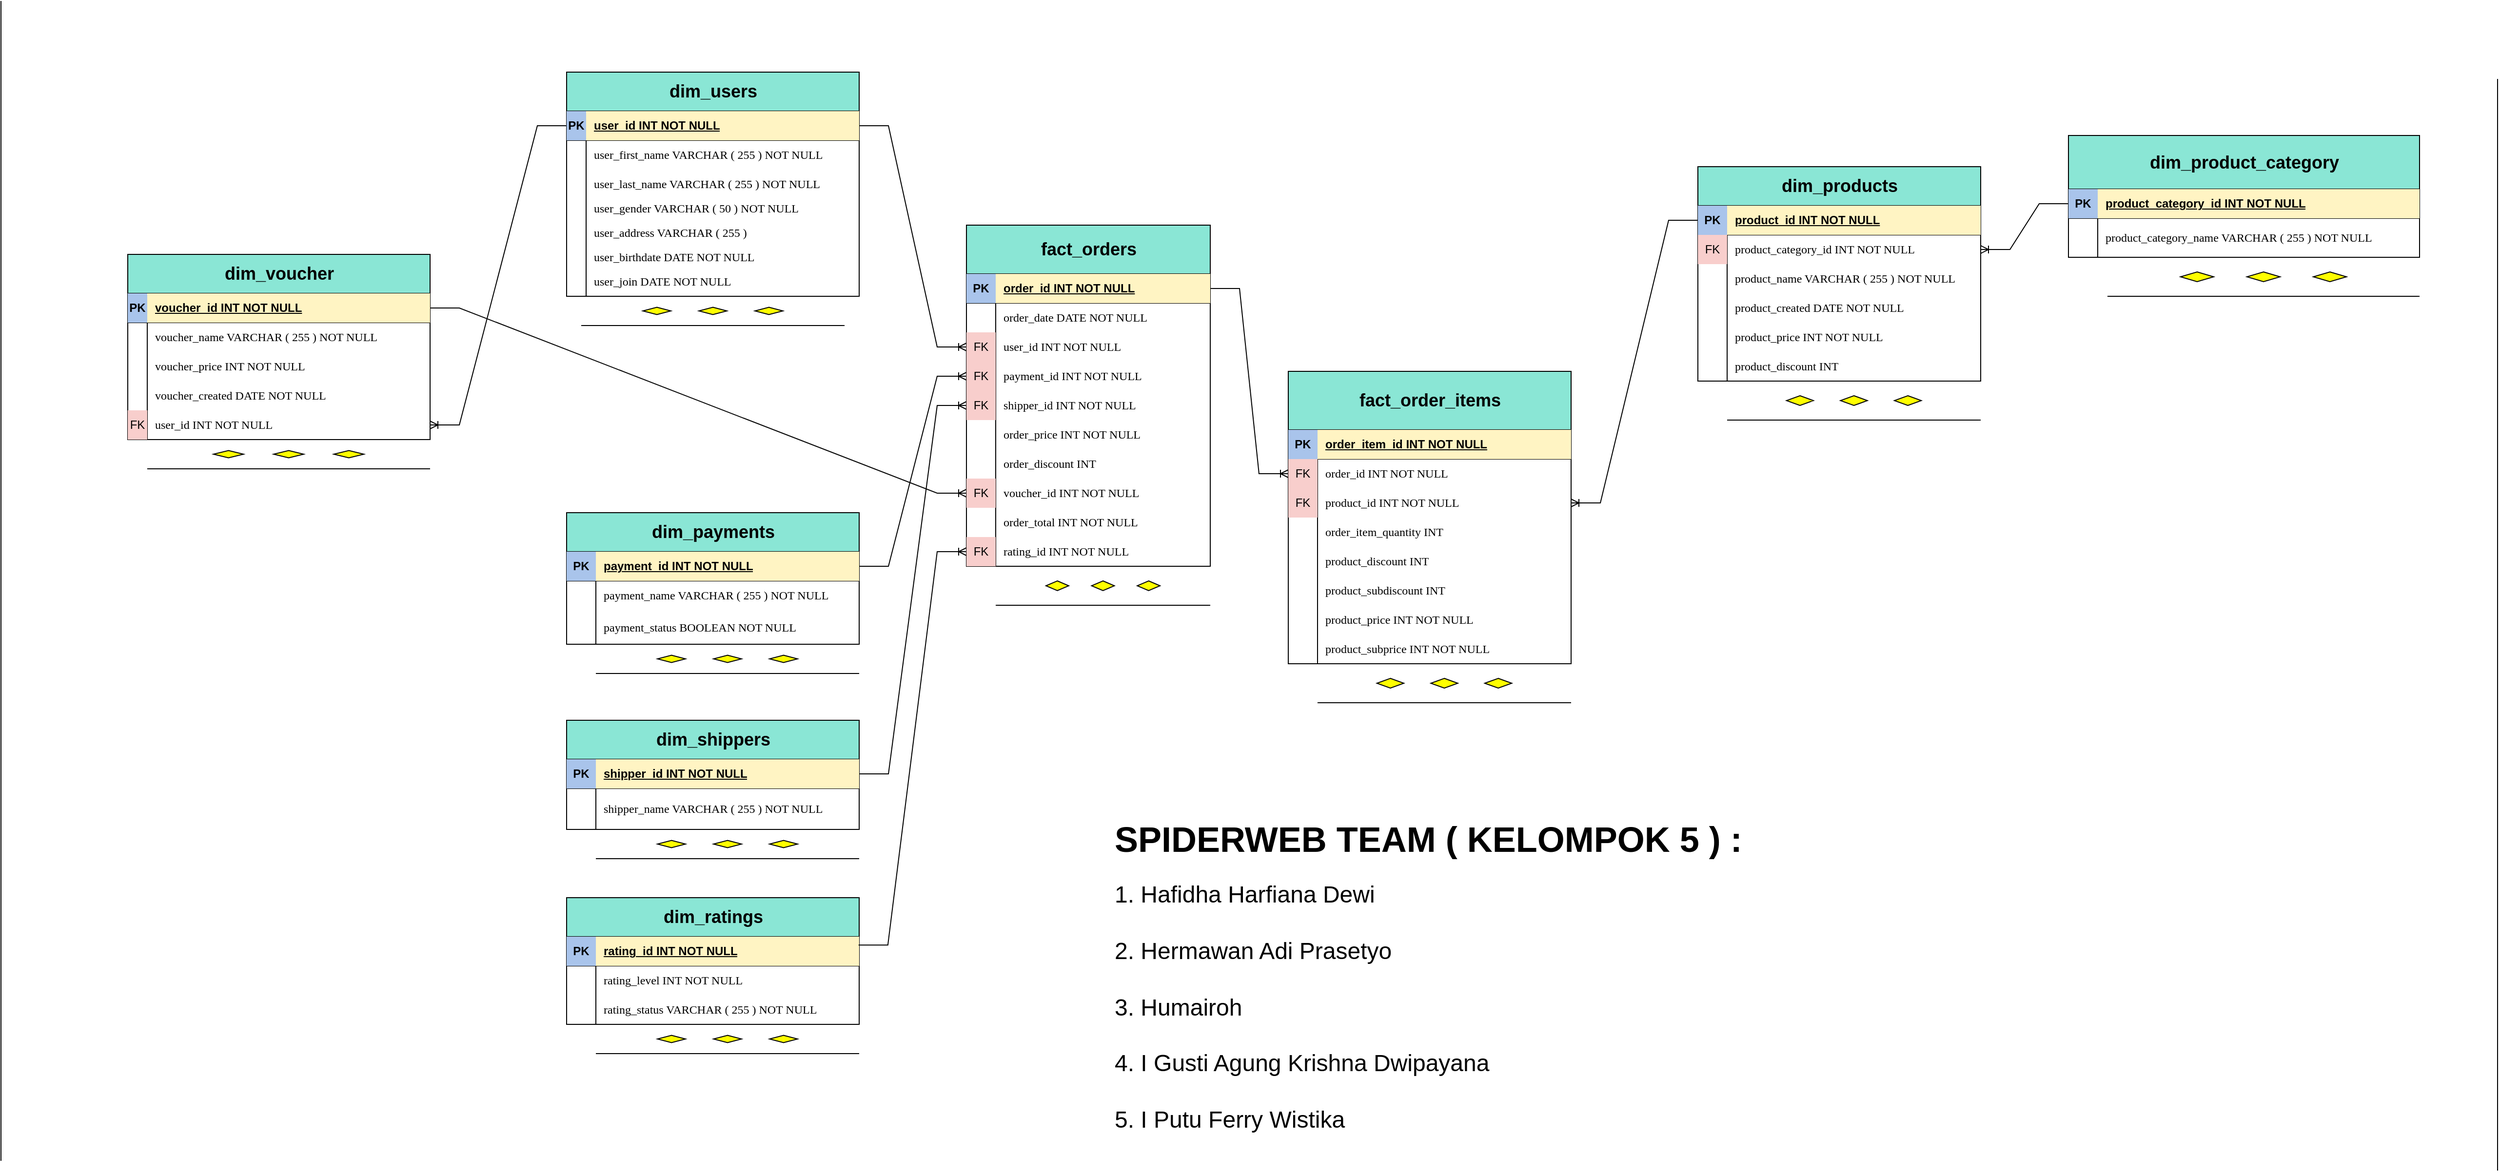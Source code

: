 <mxfile version="24.4.8" type="google">
  <diagram name="Page-1" id="Ma98fStiUOtEAZ67zCDE">
    <mxGraphModel grid="1" page="1" gridSize="10" guides="1" tooltips="1" connect="1" arrows="1" fold="1" pageScale="1" pageWidth="850" pageHeight="1100" math="0" shadow="0">
      <root>
        <mxCell id="0" />
        <mxCell id="1" parent="0" />
        <mxCell id="HWamq-SZzbTKF-_1uP7r-11" value="&lt;font style=&quot;font-size: 18px;&quot;&gt;fact_orders&lt;/font&gt;" style="shape=table;startSize=50;container=1;collapsible=1;childLayout=tableLayout;fixedRows=1;rowLines=0;fontStyle=1;align=center;resizeLast=1;html=1;fillColor=#8AE6D5;" vertex="1" parent="1">
          <mxGeometry x="350" y="150" width="250" height="350" as="geometry" />
        </mxCell>
        <mxCell id="HWamq-SZzbTKF-_1uP7r-12" value="" style="shape=tableRow;horizontal=0;startSize=0;swimlaneHead=0;swimlaneBody=0;fillColor=none;collapsible=0;dropTarget=0;points=[[0,0.5],[1,0.5]];portConstraint=eastwest;top=0;left=0;right=0;bottom=1;" vertex="1" parent="HWamq-SZzbTKF-_1uP7r-11">
          <mxGeometry y="50" width="250" height="30" as="geometry" />
        </mxCell>
        <mxCell id="HWamq-SZzbTKF-_1uP7r-13" value="PK" style="shape=partialRectangle;connectable=0;fillColor=#A9C4EB;top=0;left=0;bottom=0;right=0;fontStyle=1;overflow=hidden;whiteSpace=wrap;html=1;" vertex="1" parent="HWamq-SZzbTKF-_1uP7r-12">
          <mxGeometry width="30" height="30" as="geometry">
            <mxRectangle width="30" height="30" as="alternateBounds" />
          </mxGeometry>
        </mxCell>
        <mxCell id="HWamq-SZzbTKF-_1uP7r-14" value="order_id INT NOT NULL" style="shape=partialRectangle;connectable=0;fillColor=#FFF4C3;top=0;left=0;bottom=0;right=0;align=left;spacingLeft=6;fontStyle=5;overflow=hidden;whiteSpace=wrap;html=1;" vertex="1" parent="HWamq-SZzbTKF-_1uP7r-12">
          <mxGeometry x="30" width="220" height="30" as="geometry">
            <mxRectangle width="220" height="30" as="alternateBounds" />
          </mxGeometry>
        </mxCell>
        <mxCell id="HWamq-SZzbTKF-_1uP7r-127" value="" style="shape=tableRow;horizontal=0;startSize=0;swimlaneHead=0;swimlaneBody=0;fillColor=none;collapsible=0;dropTarget=0;points=[[0,0.5],[1,0.5]];portConstraint=eastwest;top=0;left=0;right=0;bottom=0;" vertex="1" parent="HWamq-SZzbTKF-_1uP7r-11">
          <mxGeometry y="80" width="250" height="30" as="geometry" />
        </mxCell>
        <mxCell id="HWamq-SZzbTKF-_1uP7r-128" value="" style="shape=partialRectangle;connectable=0;fillColor=none;top=0;left=0;bottom=0;right=0;editable=1;overflow=hidden;whiteSpace=wrap;html=1;" vertex="1" parent="HWamq-SZzbTKF-_1uP7r-127">
          <mxGeometry width="30" height="30" as="geometry">
            <mxRectangle width="30" height="30" as="alternateBounds" />
          </mxGeometry>
        </mxCell>
        <mxCell id="HWamq-SZzbTKF-_1uP7r-129" value="&lt;font face=&quot;Comic Sans MS&quot;&gt;order_date DATE NOT NULL&lt;/font&gt;" style="shape=partialRectangle;connectable=0;fillColor=none;top=0;left=0;bottom=0;right=0;align=left;spacingLeft=6;overflow=hidden;whiteSpace=wrap;html=1;" vertex="1" parent="HWamq-SZzbTKF-_1uP7r-127">
          <mxGeometry x="30" width="220" height="30" as="geometry">
            <mxRectangle width="220" height="30" as="alternateBounds" />
          </mxGeometry>
        </mxCell>
        <mxCell id="HWamq-SZzbTKF-_1uP7r-15" value="" style="shape=tableRow;horizontal=0;startSize=0;swimlaneHead=0;swimlaneBody=0;fillColor=none;collapsible=0;dropTarget=0;points=[[0,0.5],[1,0.5]];portConstraint=eastwest;top=0;left=0;right=0;bottom=0;" vertex="1" parent="HWamq-SZzbTKF-_1uP7r-11">
          <mxGeometry y="110" width="250" height="30" as="geometry" />
        </mxCell>
        <mxCell id="HWamq-SZzbTKF-_1uP7r-16" value="FK" style="shape=partialRectangle;connectable=0;fillColor=#F8CECC;top=0;left=0;bottom=0;right=0;editable=1;overflow=hidden;whiteSpace=wrap;html=1;" vertex="1" parent="HWamq-SZzbTKF-_1uP7r-15">
          <mxGeometry width="30" height="30" as="geometry">
            <mxRectangle width="30" height="30" as="alternateBounds" />
          </mxGeometry>
        </mxCell>
        <mxCell id="HWamq-SZzbTKF-_1uP7r-17" value="&lt;font face=&quot;Comic Sans MS&quot;&gt;user_id INT NOT NULL&lt;/font&gt;" style="shape=partialRectangle;connectable=0;fillColor=none;top=0;left=0;bottom=0;right=0;align=left;spacingLeft=6;overflow=hidden;whiteSpace=wrap;html=1;" vertex="1" parent="HWamq-SZzbTKF-_1uP7r-15">
          <mxGeometry x="30" width="220" height="30" as="geometry">
            <mxRectangle width="220" height="30" as="alternateBounds" />
          </mxGeometry>
        </mxCell>
        <mxCell id="HWamq-SZzbTKF-_1uP7r-18" value="" style="shape=tableRow;horizontal=0;startSize=0;swimlaneHead=0;swimlaneBody=0;fillColor=none;collapsible=0;dropTarget=0;points=[[0,0.5],[1,0.5]];portConstraint=eastwest;top=0;left=0;right=0;bottom=0;" vertex="1" parent="HWamq-SZzbTKF-_1uP7r-11">
          <mxGeometry y="140" width="250" height="30" as="geometry" />
        </mxCell>
        <mxCell id="HWamq-SZzbTKF-_1uP7r-19" value="FK" style="shape=partialRectangle;connectable=0;fillColor=#F8CECC;top=0;left=0;bottom=0;right=0;editable=1;overflow=hidden;whiteSpace=wrap;html=1;" vertex="1" parent="HWamq-SZzbTKF-_1uP7r-18">
          <mxGeometry width="30" height="30" as="geometry">
            <mxRectangle width="30" height="30" as="alternateBounds" />
          </mxGeometry>
        </mxCell>
        <mxCell id="HWamq-SZzbTKF-_1uP7r-20" value="&lt;font face=&quot;Comic Sans MS&quot;&gt;payment_id INT NOT NULL&lt;/font&gt;" style="shape=partialRectangle;connectable=0;fillColor=none;top=0;left=0;bottom=0;right=0;align=left;spacingLeft=6;overflow=hidden;whiteSpace=wrap;html=1;" vertex="1" parent="HWamq-SZzbTKF-_1uP7r-18">
          <mxGeometry x="30" width="220" height="30" as="geometry">
            <mxRectangle width="220" height="30" as="alternateBounds" />
          </mxGeometry>
        </mxCell>
        <mxCell id="HWamq-SZzbTKF-_1uP7r-21" value="" style="shape=tableRow;horizontal=0;startSize=0;swimlaneHead=0;swimlaneBody=0;fillColor=none;collapsible=0;dropTarget=0;points=[[0,0.5],[1,0.5]];portConstraint=eastwest;top=0;left=0;right=0;bottom=0;" vertex="1" parent="HWamq-SZzbTKF-_1uP7r-11">
          <mxGeometry y="170" width="250" height="30" as="geometry" />
        </mxCell>
        <mxCell id="HWamq-SZzbTKF-_1uP7r-22" value="FK" style="shape=partialRectangle;connectable=0;fillColor=#F8CECC;top=0;left=0;bottom=0;right=0;editable=1;overflow=hidden;whiteSpace=wrap;html=1;" vertex="1" parent="HWamq-SZzbTKF-_1uP7r-21">
          <mxGeometry width="30" height="30" as="geometry">
            <mxRectangle width="30" height="30" as="alternateBounds" />
          </mxGeometry>
        </mxCell>
        <mxCell id="HWamq-SZzbTKF-_1uP7r-23" value="&lt;font face=&quot;Comic Sans MS&quot;&gt;shipper_id INT NOT NULL&lt;/font&gt;" style="shape=partialRectangle;connectable=0;fillColor=none;top=0;left=0;bottom=0;right=0;align=left;spacingLeft=6;overflow=hidden;whiteSpace=wrap;html=1;" vertex="1" parent="HWamq-SZzbTKF-_1uP7r-21">
          <mxGeometry x="30" width="220" height="30" as="geometry">
            <mxRectangle width="220" height="30" as="alternateBounds" />
          </mxGeometry>
        </mxCell>
        <mxCell id="HWamq-SZzbTKF-_1uP7r-130" value="" style="shape=tableRow;horizontal=0;startSize=0;swimlaneHead=0;swimlaneBody=0;fillColor=none;collapsible=0;dropTarget=0;points=[[0,0.5],[1,0.5]];portConstraint=eastwest;top=0;left=0;right=0;bottom=0;" vertex="1" parent="HWamq-SZzbTKF-_1uP7r-11">
          <mxGeometry y="200" width="250" height="30" as="geometry" />
        </mxCell>
        <mxCell id="HWamq-SZzbTKF-_1uP7r-131" value="" style="shape=partialRectangle;connectable=0;fillColor=none;top=0;left=0;bottom=0;right=0;editable=1;overflow=hidden;whiteSpace=wrap;html=1;" vertex="1" parent="HWamq-SZzbTKF-_1uP7r-130">
          <mxGeometry width="30" height="30" as="geometry">
            <mxRectangle width="30" height="30" as="alternateBounds" />
          </mxGeometry>
        </mxCell>
        <mxCell id="HWamq-SZzbTKF-_1uP7r-132" value="&lt;font face=&quot;Comic Sans MS&quot;&gt;order_price INT NOT NULL&lt;/font&gt;" style="shape=partialRectangle;connectable=0;fillColor=none;top=0;left=0;bottom=0;right=0;align=left;spacingLeft=6;overflow=hidden;whiteSpace=wrap;html=1;" vertex="1" parent="HWamq-SZzbTKF-_1uP7r-130">
          <mxGeometry x="30" width="220" height="30" as="geometry">
            <mxRectangle width="220" height="30" as="alternateBounds" />
          </mxGeometry>
        </mxCell>
        <mxCell id="HWamq-SZzbTKF-_1uP7r-133" value="" style="shape=tableRow;horizontal=0;startSize=0;swimlaneHead=0;swimlaneBody=0;fillColor=none;collapsible=0;dropTarget=0;points=[[0,0.5],[1,0.5]];portConstraint=eastwest;top=0;left=0;right=0;bottom=0;" vertex="1" parent="HWamq-SZzbTKF-_1uP7r-11">
          <mxGeometry y="230" width="250" height="30" as="geometry" />
        </mxCell>
        <mxCell id="HWamq-SZzbTKF-_1uP7r-134" value="" style="shape=partialRectangle;connectable=0;fillColor=none;top=0;left=0;bottom=0;right=0;editable=1;overflow=hidden;whiteSpace=wrap;html=1;" vertex="1" parent="HWamq-SZzbTKF-_1uP7r-133">
          <mxGeometry width="30" height="30" as="geometry">
            <mxRectangle width="30" height="30" as="alternateBounds" />
          </mxGeometry>
        </mxCell>
        <mxCell id="HWamq-SZzbTKF-_1uP7r-135" value="&lt;font face=&quot;Comic Sans MS&quot;&gt;order_discount INT&lt;/font&gt;" style="shape=partialRectangle;connectable=0;fillColor=none;top=0;left=0;bottom=0;right=0;align=left;spacingLeft=6;overflow=hidden;whiteSpace=wrap;html=1;" vertex="1" parent="HWamq-SZzbTKF-_1uP7r-133">
          <mxGeometry x="30" width="220" height="30" as="geometry">
            <mxRectangle width="220" height="30" as="alternateBounds" />
          </mxGeometry>
        </mxCell>
        <mxCell id="HWamq-SZzbTKF-_1uP7r-136" value="" style="shape=tableRow;horizontal=0;startSize=0;swimlaneHead=0;swimlaneBody=0;fillColor=none;collapsible=0;dropTarget=0;points=[[0,0.5],[1,0.5]];portConstraint=eastwest;top=0;left=0;right=0;bottom=0;" vertex="1" parent="HWamq-SZzbTKF-_1uP7r-11">
          <mxGeometry y="260" width="250" height="30" as="geometry" />
        </mxCell>
        <mxCell id="HWamq-SZzbTKF-_1uP7r-137" value="" style="shape=partialRectangle;connectable=0;fillColor=none;top=0;left=0;bottom=0;right=0;editable=1;overflow=hidden;whiteSpace=wrap;html=1;" vertex="1" parent="HWamq-SZzbTKF-_1uP7r-136">
          <mxGeometry width="30" height="30" as="geometry">
            <mxRectangle width="30" height="30" as="alternateBounds" />
          </mxGeometry>
        </mxCell>
        <mxCell id="HWamq-SZzbTKF-_1uP7r-138" value="&lt;font face=&quot;Comic Sans MS&quot;&gt;voucher_id INT NOT NULL&lt;/font&gt;" style="shape=partialRectangle;connectable=0;fillColor=none;top=0;left=0;bottom=0;right=0;align=left;spacingLeft=6;overflow=hidden;whiteSpace=wrap;html=1;" vertex="1" parent="HWamq-SZzbTKF-_1uP7r-136">
          <mxGeometry x="30" width="220" height="30" as="geometry">
            <mxRectangle width="220" height="30" as="alternateBounds" />
          </mxGeometry>
        </mxCell>
        <mxCell id="HWamq-SZzbTKF-_1uP7r-139" value="" style="shape=tableRow;horizontal=0;startSize=0;swimlaneHead=0;swimlaneBody=0;fillColor=none;collapsible=0;dropTarget=0;points=[[0,0.5],[1,0.5]];portConstraint=eastwest;top=0;left=0;right=0;bottom=0;" vertex="1" parent="HWamq-SZzbTKF-_1uP7r-11">
          <mxGeometry y="290" width="250" height="30" as="geometry" />
        </mxCell>
        <mxCell id="HWamq-SZzbTKF-_1uP7r-140" value="" style="shape=partialRectangle;connectable=0;fillColor=none;top=0;left=0;bottom=0;right=0;editable=1;overflow=hidden;whiteSpace=wrap;html=1;" vertex="1" parent="HWamq-SZzbTKF-_1uP7r-139">
          <mxGeometry width="30" height="30" as="geometry">
            <mxRectangle width="30" height="30" as="alternateBounds" />
          </mxGeometry>
        </mxCell>
        <mxCell id="HWamq-SZzbTKF-_1uP7r-141" value="&lt;font face=&quot;Comic Sans MS&quot;&gt;order_total INT NOT NULL&lt;/font&gt;" style="shape=partialRectangle;connectable=0;fillColor=none;top=0;left=0;bottom=0;right=0;align=left;spacingLeft=6;overflow=hidden;whiteSpace=wrap;html=1;" vertex="1" parent="HWamq-SZzbTKF-_1uP7r-139">
          <mxGeometry x="30" width="220" height="30" as="geometry">
            <mxRectangle width="220" height="30" as="alternateBounds" />
          </mxGeometry>
        </mxCell>
        <mxCell id="HWamq-SZzbTKF-_1uP7r-142" value="" style="shape=tableRow;horizontal=0;startSize=0;swimlaneHead=0;swimlaneBody=0;fillColor=none;collapsible=0;dropTarget=0;points=[[0,0.5],[1,0.5]];portConstraint=eastwest;top=0;left=0;right=0;bottom=0;" vertex="1" parent="HWamq-SZzbTKF-_1uP7r-11">
          <mxGeometry y="320" width="250" height="30" as="geometry" />
        </mxCell>
        <mxCell id="HWamq-SZzbTKF-_1uP7r-143" value="FK" style="shape=partialRectangle;connectable=0;fillColor=#F8CECC;top=0;left=0;bottom=0;right=0;editable=1;overflow=hidden;whiteSpace=wrap;html=1;" vertex="1" parent="HWamq-SZzbTKF-_1uP7r-142">
          <mxGeometry width="30" height="30" as="geometry">
            <mxRectangle width="30" height="30" as="alternateBounds" />
          </mxGeometry>
        </mxCell>
        <mxCell id="HWamq-SZzbTKF-_1uP7r-144" value="&lt;font face=&quot;Comic Sans MS&quot;&gt;rating_id INT NOT NULL&lt;/font&gt;" style="shape=partialRectangle;connectable=0;fillColor=none;top=0;left=0;bottom=0;right=0;align=left;spacingLeft=6;overflow=hidden;whiteSpace=wrap;html=1;" vertex="1" parent="HWamq-SZzbTKF-_1uP7r-142">
          <mxGeometry x="30" width="220" height="30" as="geometry">
            <mxRectangle width="220" height="30" as="alternateBounds" />
          </mxGeometry>
        </mxCell>
        <mxCell id="HWamq-SZzbTKF-_1uP7r-24" value="&lt;font style=&quot;font-size: 18px;&quot;&gt;dim_users&lt;/font&gt;" style="shape=table;startSize=40;container=1;collapsible=1;childLayout=tableLayout;fixedRows=1;rowLines=0;fontStyle=1;align=center;resizeLast=1;html=1;fillColor=#8AE6D5;" vertex="1" parent="1">
          <mxGeometry x="-60" y="-7" width="300" height="230" as="geometry">
            <mxRectangle x="-60" y="70" width="100" height="30" as="alternateBounds" />
          </mxGeometry>
        </mxCell>
        <mxCell id="HWamq-SZzbTKF-_1uP7r-25" value="" style="shape=tableRow;horizontal=0;startSize=0;swimlaneHead=0;swimlaneBody=0;fillColor=none;collapsible=0;dropTarget=0;points=[[0,0.5],[1,0.5]];portConstraint=eastwest;top=0;left=0;right=0;bottom=1;" vertex="1" parent="HWamq-SZzbTKF-_1uP7r-24">
          <mxGeometry y="40" width="300" height="30" as="geometry" />
        </mxCell>
        <mxCell id="HWamq-SZzbTKF-_1uP7r-26" value="PK" style="shape=partialRectangle;connectable=0;fillColor=#A9C4EB;top=0;left=0;bottom=0;right=0;fontStyle=1;overflow=hidden;whiteSpace=wrap;html=1;" vertex="1" parent="HWamq-SZzbTKF-_1uP7r-25">
          <mxGeometry width="20" height="30" as="geometry">
            <mxRectangle width="20" height="30" as="alternateBounds" />
          </mxGeometry>
        </mxCell>
        <mxCell id="HWamq-SZzbTKF-_1uP7r-27" value="user_id INT NOT NULL" style="shape=partialRectangle;connectable=0;fillColor=#FFF4C3;top=0;left=0;bottom=0;right=0;align=left;spacingLeft=6;fontStyle=5;overflow=hidden;whiteSpace=wrap;html=1;" vertex="1" parent="HWamq-SZzbTKF-_1uP7r-25">
          <mxGeometry x="20" width="280" height="30" as="geometry">
            <mxRectangle width="280" height="30" as="alternateBounds" />
          </mxGeometry>
        </mxCell>
        <mxCell id="HWamq-SZzbTKF-_1uP7r-28" value="" style="shape=tableRow;horizontal=0;startSize=0;swimlaneHead=0;swimlaneBody=0;fillColor=none;collapsible=0;dropTarget=0;points=[[0,0.5],[1,0.5]];portConstraint=eastwest;top=0;left=0;right=0;bottom=0;" vertex="1" parent="HWamq-SZzbTKF-_1uP7r-24">
          <mxGeometry y="70" width="300" height="30" as="geometry" />
        </mxCell>
        <mxCell id="HWamq-SZzbTKF-_1uP7r-29" value="" style="shape=partialRectangle;connectable=0;fillColor=none;top=0;left=0;bottom=0;right=0;editable=1;overflow=hidden;whiteSpace=wrap;html=1;" vertex="1" parent="HWamq-SZzbTKF-_1uP7r-28">
          <mxGeometry width="20" height="30" as="geometry">
            <mxRectangle width="20" height="30" as="alternateBounds" />
          </mxGeometry>
        </mxCell>
        <mxCell id="HWamq-SZzbTKF-_1uP7r-30" value="&lt;font face=&quot;Comic Sans MS&quot;&gt;user_first_name VARCHAR ( 255 ) NOT NULL&lt;/font&gt;" style="shape=partialRectangle;connectable=0;fillColor=none;top=0;left=0;bottom=0;right=0;align=left;spacingLeft=6;overflow=hidden;whiteSpace=wrap;html=1;" vertex="1" parent="HWamq-SZzbTKF-_1uP7r-28">
          <mxGeometry x="20" width="280" height="30" as="geometry">
            <mxRectangle width="280" height="30" as="alternateBounds" />
          </mxGeometry>
        </mxCell>
        <mxCell id="HWamq-SZzbTKF-_1uP7r-31" value="" style="shape=tableRow;horizontal=0;startSize=0;swimlaneHead=0;swimlaneBody=0;fillColor=none;collapsible=0;dropTarget=0;points=[[0,0.5],[1,0.5]];portConstraint=eastwest;top=0;left=0;right=0;bottom=0;" vertex="1" parent="HWamq-SZzbTKF-_1uP7r-24">
          <mxGeometry y="100" width="300" height="30" as="geometry" />
        </mxCell>
        <mxCell id="HWamq-SZzbTKF-_1uP7r-32" value="" style="shape=partialRectangle;connectable=0;fillColor=none;top=0;left=0;bottom=0;right=0;editable=1;overflow=hidden;whiteSpace=wrap;html=1;" vertex="1" parent="HWamq-SZzbTKF-_1uP7r-31">
          <mxGeometry width="20" height="30" as="geometry">
            <mxRectangle width="20" height="30" as="alternateBounds" />
          </mxGeometry>
        </mxCell>
        <mxCell id="HWamq-SZzbTKF-_1uP7r-33" value="&lt;font face=&quot;Comic Sans MS&quot;&gt;user_last_name VARCHAR ( 255 ) NOT NULL&lt;/font&gt;" style="shape=partialRectangle;connectable=0;fillColor=none;top=0;left=0;bottom=0;right=0;align=left;spacingLeft=6;overflow=hidden;whiteSpace=wrap;html=1;" vertex="1" parent="HWamq-SZzbTKF-_1uP7r-31">
          <mxGeometry x="20" width="280" height="30" as="geometry">
            <mxRectangle width="280" height="30" as="alternateBounds" />
          </mxGeometry>
        </mxCell>
        <mxCell id="HWamq-SZzbTKF-_1uP7r-34" value="" style="shape=tableRow;horizontal=0;startSize=0;swimlaneHead=0;swimlaneBody=0;fillColor=none;collapsible=0;dropTarget=0;points=[[0,0.5],[1,0.5]];portConstraint=eastwest;top=0;left=0;right=0;bottom=0;" vertex="1" parent="HWamq-SZzbTKF-_1uP7r-24">
          <mxGeometry y="130" width="300" height="20" as="geometry" />
        </mxCell>
        <mxCell id="HWamq-SZzbTKF-_1uP7r-35" value="" style="shape=partialRectangle;connectable=0;fillColor=none;top=0;left=0;bottom=0;right=0;editable=1;overflow=hidden;whiteSpace=wrap;html=1;" vertex="1" parent="HWamq-SZzbTKF-_1uP7r-34">
          <mxGeometry width="20" height="20" as="geometry">
            <mxRectangle width="20" height="20" as="alternateBounds" />
          </mxGeometry>
        </mxCell>
        <mxCell id="HWamq-SZzbTKF-_1uP7r-36" value="&lt;span style=&quot;font-family: &amp;quot;Comic Sans MS&amp;quot;;&quot;&gt;user_gender VARCHAR ( 50 ) NOT NULL&lt;/span&gt;" style="shape=partialRectangle;connectable=0;fillColor=none;top=0;left=0;bottom=0;right=0;align=left;spacingLeft=6;overflow=hidden;whiteSpace=wrap;html=1;" vertex="1" parent="HWamq-SZzbTKF-_1uP7r-34">
          <mxGeometry x="20" width="280" height="20" as="geometry">
            <mxRectangle width="280" height="20" as="alternateBounds" />
          </mxGeometry>
        </mxCell>
        <mxCell id="HWamq-SZzbTKF-_1uP7r-73" value="" style="shape=tableRow;horizontal=0;startSize=0;swimlaneHead=0;swimlaneBody=0;fillColor=none;collapsible=0;dropTarget=0;points=[[0,0.5],[1,0.5]];portConstraint=eastwest;top=0;left=0;right=0;bottom=0;" vertex="1" parent="HWamq-SZzbTKF-_1uP7r-24">
          <mxGeometry y="150" width="300" height="30" as="geometry" />
        </mxCell>
        <mxCell id="HWamq-SZzbTKF-_1uP7r-74" value="" style="shape=partialRectangle;connectable=0;fillColor=none;top=0;left=0;bottom=0;right=0;editable=1;overflow=hidden;whiteSpace=wrap;html=1;" vertex="1" parent="HWamq-SZzbTKF-_1uP7r-73">
          <mxGeometry width="20" height="30" as="geometry">
            <mxRectangle width="20" height="30" as="alternateBounds" />
          </mxGeometry>
        </mxCell>
        <mxCell id="HWamq-SZzbTKF-_1uP7r-75" value="&lt;font face=&quot;Comic Sans MS&quot;&gt;user_address VARCHAR ( 255 )&lt;/font&gt;" style="shape=partialRectangle;connectable=0;fillColor=none;top=0;left=0;bottom=0;right=0;align=left;spacingLeft=6;overflow=hidden;whiteSpace=wrap;html=1;" vertex="1" parent="HWamq-SZzbTKF-_1uP7r-73">
          <mxGeometry x="20" width="280" height="30" as="geometry">
            <mxRectangle width="280" height="30" as="alternateBounds" />
          </mxGeometry>
        </mxCell>
        <mxCell id="HWamq-SZzbTKF-_1uP7r-76" value="" style="shape=tableRow;horizontal=0;startSize=0;swimlaneHead=0;swimlaneBody=0;fillColor=none;collapsible=0;dropTarget=0;points=[[0,0.5],[1,0.5]];portConstraint=eastwest;top=0;left=0;right=0;bottom=0;" vertex="1" parent="HWamq-SZzbTKF-_1uP7r-24">
          <mxGeometry y="180" width="300" height="20" as="geometry" />
        </mxCell>
        <mxCell id="HWamq-SZzbTKF-_1uP7r-77" value="" style="shape=partialRectangle;connectable=0;fillColor=none;top=0;left=0;bottom=0;right=0;editable=1;overflow=hidden;whiteSpace=wrap;html=1;" vertex="1" parent="HWamq-SZzbTKF-_1uP7r-76">
          <mxGeometry width="20" height="20" as="geometry">
            <mxRectangle width="20" height="20" as="alternateBounds" />
          </mxGeometry>
        </mxCell>
        <mxCell id="HWamq-SZzbTKF-_1uP7r-78" value="&lt;font face=&quot;Comic Sans MS&quot;&gt;user_birthdate DATE NOT NULL&lt;/font&gt;" style="shape=partialRectangle;connectable=0;fillColor=none;top=0;left=0;bottom=0;right=0;align=left;spacingLeft=6;overflow=hidden;whiteSpace=wrap;html=1;" vertex="1" parent="HWamq-SZzbTKF-_1uP7r-76">
          <mxGeometry x="20" width="280" height="20" as="geometry">
            <mxRectangle width="280" height="20" as="alternateBounds" />
          </mxGeometry>
        </mxCell>
        <mxCell id="HWamq-SZzbTKF-_1uP7r-79" value="" style="shape=tableRow;horizontal=0;startSize=0;swimlaneHead=0;swimlaneBody=0;fillColor=none;collapsible=0;dropTarget=0;points=[[0,0.5],[1,0.5]];portConstraint=eastwest;top=0;left=0;right=0;bottom=0;" vertex="1" parent="HWamq-SZzbTKF-_1uP7r-24">
          <mxGeometry y="200" width="300" height="30" as="geometry" />
        </mxCell>
        <mxCell id="HWamq-SZzbTKF-_1uP7r-80" value="" style="shape=partialRectangle;connectable=0;fillColor=none;top=0;left=0;bottom=0;right=0;editable=1;overflow=hidden;whiteSpace=wrap;html=1;" vertex="1" parent="HWamq-SZzbTKF-_1uP7r-79">
          <mxGeometry width="20" height="30" as="geometry">
            <mxRectangle width="20" height="30" as="alternateBounds" />
          </mxGeometry>
        </mxCell>
        <mxCell id="HWamq-SZzbTKF-_1uP7r-81" value="&lt;font face=&quot;Comic Sans MS&quot;&gt;user_join DATE NOT NULL&lt;/font&gt;" style="shape=partialRectangle;connectable=0;fillColor=none;top=0;left=0;bottom=0;right=0;align=left;spacingLeft=6;overflow=hidden;whiteSpace=wrap;html=1;" vertex="1" parent="HWamq-SZzbTKF-_1uP7r-79">
          <mxGeometry x="20" width="280" height="30" as="geometry">
            <mxRectangle width="280" height="30" as="alternateBounds" />
          </mxGeometry>
        </mxCell>
        <mxCell id="HWamq-SZzbTKF-_1uP7r-37" value="" style="edgeStyle=entityRelationEdgeStyle;fontSize=12;html=1;endArrow=ERoneToMany;rounded=0;exitX=1;exitY=0.5;exitDx=0;exitDy=0;fillColor=#FF0000;" edge="1" parent="1" source="HWamq-SZzbTKF-_1uP7r-25" target="HWamq-SZzbTKF-_1uP7r-15">
          <mxGeometry width="100" height="100" relative="1" as="geometry">
            <mxPoint x="280" y="200" as="sourcePoint" />
            <mxPoint x="380" y="100" as="targetPoint" />
          </mxGeometry>
        </mxCell>
        <mxCell id="HWamq-SZzbTKF-_1uP7r-38" value="&lt;font style=&quot;font-size: 18px;&quot;&gt;dim_payments&lt;/font&gt;" style="shape=table;startSize=40;container=1;collapsible=1;childLayout=tableLayout;fixedRows=1;rowLines=0;fontStyle=1;align=center;resizeLast=1;html=1;fillColor=#8AE6D5;" vertex="1" parent="1">
          <mxGeometry x="-60" y="445" width="300" height="135" as="geometry" />
        </mxCell>
        <mxCell id="HWamq-SZzbTKF-_1uP7r-39" value="" style="shape=tableRow;horizontal=0;startSize=0;swimlaneHead=0;swimlaneBody=0;fillColor=none;collapsible=0;dropTarget=0;points=[[0,0.5],[1,0.5]];portConstraint=eastwest;top=0;left=0;right=0;bottom=1;" vertex="1" parent="HWamq-SZzbTKF-_1uP7r-38">
          <mxGeometry y="40" width="300" height="30" as="geometry" />
        </mxCell>
        <mxCell id="HWamq-SZzbTKF-_1uP7r-40" value="PK" style="shape=partialRectangle;connectable=0;fillColor=#A9C4EB;top=0;left=0;bottom=0;right=0;fontStyle=1;overflow=hidden;whiteSpace=wrap;html=1;" vertex="1" parent="HWamq-SZzbTKF-_1uP7r-39">
          <mxGeometry width="30" height="30" as="geometry">
            <mxRectangle width="30" height="30" as="alternateBounds" />
          </mxGeometry>
        </mxCell>
        <mxCell id="HWamq-SZzbTKF-_1uP7r-41" value="payment_id INT NOT NULL" style="shape=partialRectangle;connectable=0;fillColor=#FFF4C3;top=0;left=0;bottom=0;right=0;align=left;spacingLeft=6;fontStyle=5;overflow=hidden;whiteSpace=wrap;html=1;" vertex="1" parent="HWamq-SZzbTKF-_1uP7r-39">
          <mxGeometry x="30" width="270" height="30" as="geometry">
            <mxRectangle width="270" height="30" as="alternateBounds" />
          </mxGeometry>
        </mxCell>
        <mxCell id="HWamq-SZzbTKF-_1uP7r-42" value="" style="shape=tableRow;horizontal=0;startSize=0;swimlaneHead=0;swimlaneBody=0;fillColor=none;collapsible=0;dropTarget=0;points=[[0,0.5],[1,0.5]];portConstraint=eastwest;top=0;left=0;right=0;bottom=0;" vertex="1" parent="HWamq-SZzbTKF-_1uP7r-38">
          <mxGeometry y="70" width="300" height="30" as="geometry" />
        </mxCell>
        <mxCell id="HWamq-SZzbTKF-_1uP7r-43" value="" style="shape=partialRectangle;connectable=0;fillColor=none;top=0;left=0;bottom=0;right=0;editable=1;overflow=hidden;whiteSpace=wrap;html=1;" vertex="1" parent="HWamq-SZzbTKF-_1uP7r-42">
          <mxGeometry width="30" height="30" as="geometry">
            <mxRectangle width="30" height="30" as="alternateBounds" />
          </mxGeometry>
        </mxCell>
        <mxCell id="HWamq-SZzbTKF-_1uP7r-44" value="&lt;font face=&quot;Comic Sans MS&quot;&gt;payment_name VARCHAR ( 255 ) NOT NULL&lt;/font&gt;" style="shape=partialRectangle;connectable=0;fillColor=none;top=0;left=0;bottom=0;right=0;align=left;spacingLeft=6;overflow=hidden;whiteSpace=wrap;html=1;" vertex="1" parent="HWamq-SZzbTKF-_1uP7r-42">
          <mxGeometry x="30" width="270" height="30" as="geometry">
            <mxRectangle width="270" height="30" as="alternateBounds" />
          </mxGeometry>
        </mxCell>
        <mxCell id="HWamq-SZzbTKF-_1uP7r-45" value="" style="shape=tableRow;horizontal=0;startSize=0;swimlaneHead=0;swimlaneBody=0;fillColor=none;collapsible=0;dropTarget=0;points=[[0,0.5],[1,0.5]];portConstraint=eastwest;top=0;left=0;right=0;bottom=0;" vertex="1" parent="HWamq-SZzbTKF-_1uP7r-38">
          <mxGeometry y="100" width="300" height="35" as="geometry" />
        </mxCell>
        <mxCell id="HWamq-SZzbTKF-_1uP7r-46" value="" style="shape=partialRectangle;connectable=0;fillColor=none;top=0;left=0;bottom=0;right=0;editable=1;overflow=hidden;whiteSpace=wrap;html=1;" vertex="1" parent="HWamq-SZzbTKF-_1uP7r-45">
          <mxGeometry width="30" height="35" as="geometry">
            <mxRectangle width="30" height="35" as="alternateBounds" />
          </mxGeometry>
        </mxCell>
        <mxCell id="HWamq-SZzbTKF-_1uP7r-47" value="&lt;font face=&quot;Comic Sans MS&quot;&gt;payment_status BOOLEAN NOT NULL&lt;/font&gt;" style="shape=partialRectangle;connectable=0;fillColor=none;top=0;left=0;bottom=0;right=0;align=left;spacingLeft=6;overflow=hidden;whiteSpace=wrap;html=1;" vertex="1" parent="HWamq-SZzbTKF-_1uP7r-45">
          <mxGeometry x="30" width="270" height="35" as="geometry">
            <mxRectangle width="270" height="35" as="alternateBounds" />
          </mxGeometry>
        </mxCell>
        <mxCell id="HWamq-SZzbTKF-_1uP7r-51" value="" style="edgeStyle=entityRelationEdgeStyle;fontSize=12;html=1;endArrow=ERoneToMany;rounded=0;exitX=1;exitY=0.5;exitDx=0;exitDy=0;entryX=0;entryY=0.5;entryDx=0;entryDy=0;" edge="1" parent="1" source="HWamq-SZzbTKF-_1uP7r-39" target="HWamq-SZzbTKF-_1uP7r-18">
          <mxGeometry width="100" height="100" relative="1" as="geometry">
            <mxPoint x="280" y="290" as="sourcePoint" />
            <mxPoint x="380" y="190" as="targetPoint" />
          </mxGeometry>
        </mxCell>
        <mxCell id="HWamq-SZzbTKF-_1uP7r-52" value="&lt;font style=&quot;font-size: 18px;&quot;&gt;fact_order_items&lt;/font&gt;" style="shape=table;startSize=60;container=1;collapsible=1;childLayout=tableLayout;fixedRows=1;rowLines=0;fontStyle=1;align=center;resizeLast=1;html=1;fillColor=#8AE6D5;" vertex="1" parent="1">
          <mxGeometry x="680" y="300" width="290" height="300" as="geometry" />
        </mxCell>
        <mxCell id="HWamq-SZzbTKF-_1uP7r-53" value="" style="shape=tableRow;horizontal=0;startSize=0;swimlaneHead=0;swimlaneBody=0;fillColor=none;collapsible=0;dropTarget=0;points=[[0,0.5],[1,0.5]];portConstraint=eastwest;top=0;left=0;right=0;bottom=1;" vertex="1" parent="HWamq-SZzbTKF-_1uP7r-52">
          <mxGeometry y="60" width="290" height="30" as="geometry" />
        </mxCell>
        <mxCell id="HWamq-SZzbTKF-_1uP7r-54" value="PK" style="shape=partialRectangle;connectable=0;fillColor=#A9C4EB;top=0;left=0;bottom=0;right=0;fontStyle=1;overflow=hidden;whiteSpace=wrap;html=1;" vertex="1" parent="HWamq-SZzbTKF-_1uP7r-53">
          <mxGeometry width="30" height="30" as="geometry">
            <mxRectangle width="30" height="30" as="alternateBounds" />
          </mxGeometry>
        </mxCell>
        <mxCell id="HWamq-SZzbTKF-_1uP7r-55" value="order_item_id INT NOT NULL" style="shape=partialRectangle;connectable=0;fillColor=#FFF4C3;top=0;left=0;bottom=0;right=0;align=left;spacingLeft=6;fontStyle=5;overflow=hidden;whiteSpace=wrap;html=1;" vertex="1" parent="HWamq-SZzbTKF-_1uP7r-53">
          <mxGeometry x="30" width="260" height="30" as="geometry">
            <mxRectangle width="260" height="30" as="alternateBounds" />
          </mxGeometry>
        </mxCell>
        <mxCell id="HWamq-SZzbTKF-_1uP7r-56" value="" style="shape=tableRow;horizontal=0;startSize=0;swimlaneHead=0;swimlaneBody=0;fillColor=none;collapsible=0;dropTarget=0;points=[[0,0.5],[1,0.5]];portConstraint=eastwest;top=0;left=0;right=0;bottom=0;" vertex="1" parent="HWamq-SZzbTKF-_1uP7r-52">
          <mxGeometry y="90" width="290" height="30" as="geometry" />
        </mxCell>
        <mxCell id="HWamq-SZzbTKF-_1uP7r-57" value="FK" style="shape=partialRectangle;connectable=0;fillColor=#F8CECC;top=0;left=0;bottom=0;right=0;editable=1;overflow=hidden;whiteSpace=wrap;html=1;" vertex="1" parent="HWamq-SZzbTKF-_1uP7r-56">
          <mxGeometry width="30" height="30" as="geometry">
            <mxRectangle width="30" height="30" as="alternateBounds" />
          </mxGeometry>
        </mxCell>
        <mxCell id="HWamq-SZzbTKF-_1uP7r-58" value="&lt;font face=&quot;Comic Sans MS&quot;&gt;order_id INT NOT NULL&lt;/font&gt;" style="shape=partialRectangle;connectable=0;fillColor=none;top=0;left=0;bottom=0;right=0;align=left;spacingLeft=6;overflow=hidden;whiteSpace=wrap;html=1;" vertex="1" parent="HWamq-SZzbTKF-_1uP7r-56">
          <mxGeometry x="30" width="260" height="30" as="geometry">
            <mxRectangle width="260" height="30" as="alternateBounds" />
          </mxGeometry>
        </mxCell>
        <mxCell id="HWamq-SZzbTKF-_1uP7r-59" value="" style="shape=tableRow;horizontal=0;startSize=0;swimlaneHead=0;swimlaneBody=0;fillColor=none;collapsible=0;dropTarget=0;points=[[0,0.5],[1,0.5]];portConstraint=eastwest;top=0;left=0;right=0;bottom=0;" vertex="1" parent="HWamq-SZzbTKF-_1uP7r-52">
          <mxGeometry y="120" width="290" height="30" as="geometry" />
        </mxCell>
        <mxCell id="HWamq-SZzbTKF-_1uP7r-60" value="FK" style="shape=partialRectangle;connectable=0;fillColor=#F8CECC;top=0;left=0;bottom=0;right=0;editable=1;overflow=hidden;whiteSpace=wrap;html=1;" vertex="1" parent="HWamq-SZzbTKF-_1uP7r-59">
          <mxGeometry width="30" height="30" as="geometry">
            <mxRectangle width="30" height="30" as="alternateBounds" />
          </mxGeometry>
        </mxCell>
        <mxCell id="HWamq-SZzbTKF-_1uP7r-61" value="&lt;font face=&quot;Comic Sans MS&quot;&gt;product_id INT NOT NULL&lt;/font&gt;" style="shape=partialRectangle;connectable=0;fillColor=none;top=0;left=0;bottom=0;right=0;align=left;spacingLeft=6;overflow=hidden;whiteSpace=wrap;html=1;" vertex="1" parent="HWamq-SZzbTKF-_1uP7r-59">
          <mxGeometry x="30" width="260" height="30" as="geometry">
            <mxRectangle width="260" height="30" as="alternateBounds" />
          </mxGeometry>
        </mxCell>
        <mxCell id="HWamq-SZzbTKF-_1uP7r-62" value="" style="shape=tableRow;horizontal=0;startSize=0;swimlaneHead=0;swimlaneBody=0;fillColor=none;collapsible=0;dropTarget=0;points=[[0,0.5],[1,0.5]];portConstraint=eastwest;top=0;left=0;right=0;bottom=0;" vertex="1" parent="HWamq-SZzbTKF-_1uP7r-52">
          <mxGeometry y="150" width="290" height="30" as="geometry" />
        </mxCell>
        <mxCell id="HWamq-SZzbTKF-_1uP7r-63" value="" style="shape=partialRectangle;connectable=0;fillColor=none;top=0;left=0;bottom=0;right=0;editable=1;overflow=hidden;whiteSpace=wrap;html=1;" vertex="1" parent="HWamq-SZzbTKF-_1uP7r-62">
          <mxGeometry width="30" height="30" as="geometry">
            <mxRectangle width="30" height="30" as="alternateBounds" />
          </mxGeometry>
        </mxCell>
        <mxCell id="HWamq-SZzbTKF-_1uP7r-64" value="&lt;font face=&quot;Comic Sans MS&quot;&gt;order_item_quantity INT&lt;/font&gt;" style="shape=partialRectangle;connectable=0;fillColor=none;top=0;left=0;bottom=0;right=0;align=left;spacingLeft=6;overflow=hidden;whiteSpace=wrap;html=1;" vertex="1" parent="HWamq-SZzbTKF-_1uP7r-62">
          <mxGeometry x="30" width="260" height="30" as="geometry">
            <mxRectangle width="260" height="30" as="alternateBounds" />
          </mxGeometry>
        </mxCell>
        <mxCell id="HWamq-SZzbTKF-_1uP7r-147" value="" style="shape=tableRow;horizontal=0;startSize=0;swimlaneHead=0;swimlaneBody=0;fillColor=none;collapsible=0;dropTarget=0;points=[[0,0.5],[1,0.5]];portConstraint=eastwest;top=0;left=0;right=0;bottom=0;" vertex="1" parent="HWamq-SZzbTKF-_1uP7r-52">
          <mxGeometry y="180" width="290" height="30" as="geometry" />
        </mxCell>
        <mxCell id="HWamq-SZzbTKF-_1uP7r-148" value="" style="shape=partialRectangle;connectable=0;fillColor=none;top=0;left=0;bottom=0;right=0;editable=1;overflow=hidden;whiteSpace=wrap;html=1;" vertex="1" parent="HWamq-SZzbTKF-_1uP7r-147">
          <mxGeometry width="30" height="30" as="geometry">
            <mxRectangle width="30" height="30" as="alternateBounds" />
          </mxGeometry>
        </mxCell>
        <mxCell id="HWamq-SZzbTKF-_1uP7r-149" value="&lt;font face=&quot;Comic Sans MS&quot;&gt;product_discount INT&lt;/font&gt;" style="shape=partialRectangle;connectable=0;fillColor=none;top=0;left=0;bottom=0;right=0;align=left;spacingLeft=6;overflow=hidden;whiteSpace=wrap;html=1;" vertex="1" parent="HWamq-SZzbTKF-_1uP7r-147">
          <mxGeometry x="30" width="260" height="30" as="geometry">
            <mxRectangle width="260" height="30" as="alternateBounds" />
          </mxGeometry>
        </mxCell>
        <mxCell id="HWamq-SZzbTKF-_1uP7r-150" value="" style="shape=tableRow;horizontal=0;startSize=0;swimlaneHead=0;swimlaneBody=0;fillColor=none;collapsible=0;dropTarget=0;points=[[0,0.5],[1,0.5]];portConstraint=eastwest;top=0;left=0;right=0;bottom=0;" vertex="1" parent="HWamq-SZzbTKF-_1uP7r-52">
          <mxGeometry y="210" width="290" height="30" as="geometry" />
        </mxCell>
        <mxCell id="HWamq-SZzbTKF-_1uP7r-151" value="" style="shape=partialRectangle;connectable=0;fillColor=none;top=0;left=0;bottom=0;right=0;editable=1;overflow=hidden;whiteSpace=wrap;html=1;" vertex="1" parent="HWamq-SZzbTKF-_1uP7r-150">
          <mxGeometry width="30" height="30" as="geometry">
            <mxRectangle width="30" height="30" as="alternateBounds" />
          </mxGeometry>
        </mxCell>
        <mxCell id="HWamq-SZzbTKF-_1uP7r-152" value="&lt;font face=&quot;Comic Sans MS&quot;&gt;product_subdiscount INT&lt;/font&gt;" style="shape=partialRectangle;connectable=0;fillColor=none;top=0;left=0;bottom=0;right=0;align=left;spacingLeft=6;overflow=hidden;whiteSpace=wrap;html=1;" vertex="1" parent="HWamq-SZzbTKF-_1uP7r-150">
          <mxGeometry x="30" width="260" height="30" as="geometry">
            <mxRectangle width="260" height="30" as="alternateBounds" />
          </mxGeometry>
        </mxCell>
        <mxCell id="HWamq-SZzbTKF-_1uP7r-153" value="" style="shape=tableRow;horizontal=0;startSize=0;swimlaneHead=0;swimlaneBody=0;fillColor=none;collapsible=0;dropTarget=0;points=[[0,0.5],[1,0.5]];portConstraint=eastwest;top=0;left=0;right=0;bottom=0;" vertex="1" parent="HWamq-SZzbTKF-_1uP7r-52">
          <mxGeometry y="240" width="290" height="30" as="geometry" />
        </mxCell>
        <mxCell id="HWamq-SZzbTKF-_1uP7r-154" value="" style="shape=partialRectangle;connectable=0;fillColor=none;top=0;left=0;bottom=0;right=0;editable=1;overflow=hidden;whiteSpace=wrap;html=1;" vertex="1" parent="HWamq-SZzbTKF-_1uP7r-153">
          <mxGeometry width="30" height="30" as="geometry">
            <mxRectangle width="30" height="30" as="alternateBounds" />
          </mxGeometry>
        </mxCell>
        <mxCell id="HWamq-SZzbTKF-_1uP7r-155" value="&lt;font face=&quot;Comic Sans MS&quot;&gt;product_price INT NOT NULL&lt;/font&gt;" style="shape=partialRectangle;connectable=0;fillColor=none;top=0;left=0;bottom=0;right=0;align=left;spacingLeft=6;overflow=hidden;whiteSpace=wrap;html=1;" vertex="1" parent="HWamq-SZzbTKF-_1uP7r-153">
          <mxGeometry x="30" width="260" height="30" as="geometry">
            <mxRectangle width="260" height="30" as="alternateBounds" />
          </mxGeometry>
        </mxCell>
        <mxCell id="HWamq-SZzbTKF-_1uP7r-156" value="" style="shape=tableRow;horizontal=0;startSize=0;swimlaneHead=0;swimlaneBody=0;fillColor=none;collapsible=0;dropTarget=0;points=[[0,0.5],[1,0.5]];portConstraint=eastwest;top=0;left=0;right=0;bottom=0;" vertex="1" parent="HWamq-SZzbTKF-_1uP7r-52">
          <mxGeometry y="270" width="290" height="30" as="geometry" />
        </mxCell>
        <mxCell id="HWamq-SZzbTKF-_1uP7r-157" value="" style="shape=partialRectangle;connectable=0;fillColor=none;top=0;left=0;bottom=0;right=0;editable=1;overflow=hidden;whiteSpace=wrap;html=1;" vertex="1" parent="HWamq-SZzbTKF-_1uP7r-156">
          <mxGeometry width="30" height="30" as="geometry">
            <mxRectangle width="30" height="30" as="alternateBounds" />
          </mxGeometry>
        </mxCell>
        <mxCell id="HWamq-SZzbTKF-_1uP7r-158" value="&lt;font face=&quot;Comic Sans MS&quot;&gt;product_subprice INT NOT NULL&lt;/font&gt;" style="shape=partialRectangle;connectable=0;fillColor=none;top=0;left=0;bottom=0;right=0;align=left;spacingLeft=6;overflow=hidden;whiteSpace=wrap;html=1;" vertex="1" parent="HWamq-SZzbTKF-_1uP7r-156">
          <mxGeometry x="30" width="260" height="30" as="geometry">
            <mxRectangle width="260" height="30" as="alternateBounds" />
          </mxGeometry>
        </mxCell>
        <mxCell id="HWamq-SZzbTKF-_1uP7r-65" value="" style="edgeStyle=entityRelationEdgeStyle;fontSize=12;html=1;endArrow=ERoneToMany;rounded=0;exitX=1;exitY=0.5;exitDx=0;exitDy=0;entryX=0;entryY=0.5;entryDx=0;entryDy=0;" edge="1" parent="1" source="HWamq-SZzbTKF-_1uP7r-12" target="HWamq-SZzbTKF-_1uP7r-56">
          <mxGeometry width="100" height="100" relative="1" as="geometry">
            <mxPoint x="570" y="300" as="sourcePoint" />
            <mxPoint x="670" y="200" as="targetPoint" />
          </mxGeometry>
        </mxCell>
        <mxCell id="HWamq-SZzbTKF-_1uP7r-82" value="&lt;font style=&quot;font-size: 18px;&quot;&gt;dim_voucher&lt;/font&gt;" style="shape=table;startSize=40;container=1;collapsible=1;childLayout=tableLayout;fixedRows=1;rowLines=0;fontStyle=1;align=center;resizeLast=1;html=1;fillColor=#8AE6D5;" vertex="1" parent="1">
          <mxGeometry x="-510" y="180" width="310" height="190" as="geometry">
            <mxRectangle x="-60" y="70" width="100" height="30" as="alternateBounds" />
          </mxGeometry>
        </mxCell>
        <mxCell id="HWamq-SZzbTKF-_1uP7r-83" value="" style="shape=tableRow;horizontal=0;startSize=0;swimlaneHead=0;swimlaneBody=0;fillColor=none;collapsible=0;dropTarget=0;points=[[0,0.5],[1,0.5]];portConstraint=eastwest;top=0;left=0;right=0;bottom=1;" vertex="1" parent="HWamq-SZzbTKF-_1uP7r-82">
          <mxGeometry y="40" width="310" height="30" as="geometry" />
        </mxCell>
        <mxCell id="HWamq-SZzbTKF-_1uP7r-84" value="PK" style="shape=partialRectangle;connectable=0;fillColor=#A9C4EB;top=0;left=0;bottom=0;right=0;fontStyle=1;overflow=hidden;whiteSpace=wrap;html=1;" vertex="1" parent="HWamq-SZzbTKF-_1uP7r-83">
          <mxGeometry width="20" height="30" as="geometry">
            <mxRectangle width="20" height="30" as="alternateBounds" />
          </mxGeometry>
        </mxCell>
        <mxCell id="HWamq-SZzbTKF-_1uP7r-85" value="voucher_id INT NOT NULL" style="shape=partialRectangle;connectable=0;fillColor=#FFF4C3;top=0;left=0;bottom=0;right=0;align=left;spacingLeft=6;fontStyle=5;overflow=hidden;whiteSpace=wrap;html=1;" vertex="1" parent="HWamq-SZzbTKF-_1uP7r-83">
          <mxGeometry x="20" width="290" height="30" as="geometry">
            <mxRectangle width="290" height="30" as="alternateBounds" />
          </mxGeometry>
        </mxCell>
        <mxCell id="HWamq-SZzbTKF-_1uP7r-86" value="" style="shape=tableRow;horizontal=0;startSize=0;swimlaneHead=0;swimlaneBody=0;fillColor=none;collapsible=0;dropTarget=0;points=[[0,0.5],[1,0.5]];portConstraint=eastwest;top=0;left=0;right=0;bottom=0;" vertex="1" parent="HWamq-SZzbTKF-_1uP7r-82">
          <mxGeometry y="70" width="310" height="30" as="geometry" />
        </mxCell>
        <mxCell id="HWamq-SZzbTKF-_1uP7r-87" value="" style="shape=partialRectangle;connectable=0;fillColor=none;top=0;left=0;bottom=0;right=0;editable=1;overflow=hidden;whiteSpace=wrap;html=1;" vertex="1" parent="HWamq-SZzbTKF-_1uP7r-86">
          <mxGeometry width="20" height="30" as="geometry">
            <mxRectangle width="20" height="30" as="alternateBounds" />
          </mxGeometry>
        </mxCell>
        <mxCell id="HWamq-SZzbTKF-_1uP7r-88" value="&lt;font face=&quot;Comic Sans MS&quot;&gt;voucher_name VARCHAR ( 255 ) NOT NULL&lt;/font&gt;" style="shape=partialRectangle;connectable=0;fillColor=none;top=0;left=0;bottom=0;right=0;align=left;spacingLeft=6;overflow=hidden;whiteSpace=wrap;html=1;" vertex="1" parent="HWamq-SZzbTKF-_1uP7r-86">
          <mxGeometry x="20" width="290" height="30" as="geometry">
            <mxRectangle width="290" height="30" as="alternateBounds" />
          </mxGeometry>
        </mxCell>
        <mxCell id="HWamq-SZzbTKF-_1uP7r-89" value="" style="shape=tableRow;horizontal=0;startSize=0;swimlaneHead=0;swimlaneBody=0;fillColor=none;collapsible=0;dropTarget=0;points=[[0,0.5],[1,0.5]];portConstraint=eastwest;top=0;left=0;right=0;bottom=0;" vertex="1" parent="HWamq-SZzbTKF-_1uP7r-82">
          <mxGeometry y="100" width="310" height="30" as="geometry" />
        </mxCell>
        <mxCell id="HWamq-SZzbTKF-_1uP7r-90" value="" style="shape=partialRectangle;connectable=0;fillColor=none;top=0;left=0;bottom=0;right=0;editable=1;overflow=hidden;whiteSpace=wrap;html=1;" vertex="1" parent="HWamq-SZzbTKF-_1uP7r-89">
          <mxGeometry width="20" height="30" as="geometry">
            <mxRectangle width="20" height="30" as="alternateBounds" />
          </mxGeometry>
        </mxCell>
        <mxCell id="HWamq-SZzbTKF-_1uP7r-91" value="&lt;font face=&quot;Comic Sans MS&quot;&gt;voucher_price INT NOT NULL&lt;/font&gt;" style="shape=partialRectangle;connectable=0;fillColor=none;top=0;left=0;bottom=0;right=0;align=left;spacingLeft=6;overflow=hidden;whiteSpace=wrap;html=1;" vertex="1" parent="HWamq-SZzbTKF-_1uP7r-89">
          <mxGeometry x="20" width="290" height="30" as="geometry">
            <mxRectangle width="290" height="30" as="alternateBounds" />
          </mxGeometry>
        </mxCell>
        <mxCell id="HWamq-SZzbTKF-_1uP7r-95" value="" style="shape=tableRow;horizontal=0;startSize=0;swimlaneHead=0;swimlaneBody=0;fillColor=none;collapsible=0;dropTarget=0;points=[[0,0.5],[1,0.5]];portConstraint=eastwest;top=0;left=0;right=0;bottom=0;" vertex="1" parent="HWamq-SZzbTKF-_1uP7r-82">
          <mxGeometry y="130" width="310" height="30" as="geometry" />
        </mxCell>
        <mxCell id="HWamq-SZzbTKF-_1uP7r-96" value="" style="shape=partialRectangle;connectable=0;fillColor=none;top=0;left=0;bottom=0;right=0;editable=1;overflow=hidden;whiteSpace=wrap;html=1;" vertex="1" parent="HWamq-SZzbTKF-_1uP7r-95">
          <mxGeometry width="20" height="30" as="geometry">
            <mxRectangle width="20" height="30" as="alternateBounds" />
          </mxGeometry>
        </mxCell>
        <mxCell id="HWamq-SZzbTKF-_1uP7r-97" value="&lt;font face=&quot;Comic Sans MS&quot;&gt;voucher_created DATE NOT NULL&lt;/font&gt;" style="shape=partialRectangle;connectable=0;fillColor=none;top=0;left=0;bottom=0;right=0;align=left;spacingLeft=6;overflow=hidden;whiteSpace=wrap;html=1;" vertex="1" parent="HWamq-SZzbTKF-_1uP7r-95">
          <mxGeometry x="20" width="290" height="30" as="geometry">
            <mxRectangle width="290" height="30" as="alternateBounds" />
          </mxGeometry>
        </mxCell>
        <mxCell id="HWamq-SZzbTKF-_1uP7r-98" value="" style="shape=tableRow;horizontal=0;startSize=0;swimlaneHead=0;swimlaneBody=0;fillColor=none;collapsible=0;dropTarget=0;points=[[0,0.5],[1,0.5]];portConstraint=eastwest;top=0;left=0;right=0;bottom=0;" vertex="1" parent="HWamq-SZzbTKF-_1uP7r-82">
          <mxGeometry y="160" width="310" height="30" as="geometry" />
        </mxCell>
        <mxCell id="HWamq-SZzbTKF-_1uP7r-99" value="FK" style="shape=partialRectangle;connectable=0;fillColor=#F8CECC;top=0;left=0;bottom=0;right=0;editable=1;overflow=hidden;whiteSpace=wrap;html=1;" vertex="1" parent="HWamq-SZzbTKF-_1uP7r-98">
          <mxGeometry width="20" height="30" as="geometry">
            <mxRectangle width="20" height="30" as="alternateBounds" />
          </mxGeometry>
        </mxCell>
        <mxCell id="HWamq-SZzbTKF-_1uP7r-100" value="&lt;font face=&quot;Comic Sans MS&quot;&gt;user_id INT NOT NULL&lt;/font&gt;" style="shape=partialRectangle;connectable=0;fillColor=none;top=0;left=0;bottom=0;right=0;align=left;spacingLeft=6;overflow=hidden;whiteSpace=wrap;html=1;" vertex="1" parent="HWamq-SZzbTKF-_1uP7r-98">
          <mxGeometry x="20" width="290" height="30" as="geometry">
            <mxRectangle width="290" height="30" as="alternateBounds" />
          </mxGeometry>
        </mxCell>
        <mxCell id="HWamq-SZzbTKF-_1uP7r-105" value="" style="edgeStyle=entityRelationEdgeStyle;fontSize=12;html=1;endArrow=ERoneToMany;rounded=0;entryX=1;entryY=0.5;entryDx=0;entryDy=0;exitX=0;exitY=0.5;exitDx=0;exitDy=0;" edge="1" parent="1" source="HWamq-SZzbTKF-_1uP7r-25" target="HWamq-SZzbTKF-_1uP7r-98">
          <mxGeometry width="100" height="100" relative="1" as="geometry">
            <mxPoint x="-280" y="260" as="sourcePoint" />
            <mxPoint x="-180" y="160" as="targetPoint" />
          </mxGeometry>
        </mxCell>
        <mxCell id="HWamq-SZzbTKF-_1uP7r-106" value="&lt;font style=&quot;font-size: 18px;&quot;&gt;dim_shippers&lt;/font&gt;" style="shape=table;startSize=40;container=1;collapsible=1;childLayout=tableLayout;fixedRows=1;rowLines=0;fontStyle=1;align=center;resizeLast=1;html=1;fillColor=#8AE6D5;" vertex="1" parent="1">
          <mxGeometry x="-60" y="658" width="300" height="112" as="geometry" />
        </mxCell>
        <mxCell id="HWamq-SZzbTKF-_1uP7r-107" value="" style="shape=tableRow;horizontal=0;startSize=0;swimlaneHead=0;swimlaneBody=0;fillColor=none;collapsible=0;dropTarget=0;points=[[0,0.5],[1,0.5]];portConstraint=eastwest;top=0;left=0;right=0;bottom=1;" vertex="1" parent="HWamq-SZzbTKF-_1uP7r-106">
          <mxGeometry y="40" width="300" height="30" as="geometry" />
        </mxCell>
        <mxCell id="HWamq-SZzbTKF-_1uP7r-108" value="PK" style="shape=partialRectangle;connectable=0;fillColor=#A9C4EB;top=0;left=0;bottom=0;right=0;fontStyle=1;overflow=hidden;whiteSpace=wrap;html=1;" vertex="1" parent="HWamq-SZzbTKF-_1uP7r-107">
          <mxGeometry width="30" height="30" as="geometry">
            <mxRectangle width="30" height="30" as="alternateBounds" />
          </mxGeometry>
        </mxCell>
        <mxCell id="HWamq-SZzbTKF-_1uP7r-109" value="shipper_id INT NOT NULL" style="shape=partialRectangle;connectable=0;fillColor=#FFF4C3;top=0;left=0;bottom=0;right=0;align=left;spacingLeft=6;fontStyle=5;overflow=hidden;whiteSpace=wrap;html=1;" vertex="1" parent="HWamq-SZzbTKF-_1uP7r-107">
          <mxGeometry x="30" width="270" height="30" as="geometry">
            <mxRectangle width="270" height="30" as="alternateBounds" />
          </mxGeometry>
        </mxCell>
        <mxCell id="HWamq-SZzbTKF-_1uP7r-110" value="" style="shape=tableRow;horizontal=0;startSize=0;swimlaneHead=0;swimlaneBody=0;fillColor=none;collapsible=0;dropTarget=0;points=[[0,0.5],[1,0.5]];portConstraint=eastwest;top=0;left=0;right=0;bottom=0;" vertex="1" parent="HWamq-SZzbTKF-_1uP7r-106">
          <mxGeometry y="70" width="300" height="42" as="geometry" />
        </mxCell>
        <mxCell id="HWamq-SZzbTKF-_1uP7r-111" value="" style="shape=partialRectangle;connectable=0;fillColor=none;top=0;left=0;bottom=0;right=0;editable=1;overflow=hidden;whiteSpace=wrap;html=1;" vertex="1" parent="HWamq-SZzbTKF-_1uP7r-110">
          <mxGeometry width="30" height="42" as="geometry">
            <mxRectangle width="30" height="42" as="alternateBounds" />
          </mxGeometry>
        </mxCell>
        <mxCell id="HWamq-SZzbTKF-_1uP7r-112" value="&lt;font face=&quot;Comic Sans MS&quot;&gt;shipper_name VARCHAR ( 255 ) NOT NULL&lt;/font&gt;" style="shape=partialRectangle;connectable=0;fillColor=none;top=0;left=0;bottom=0;right=0;align=left;spacingLeft=6;overflow=hidden;whiteSpace=wrap;html=1;" vertex="1" parent="HWamq-SZzbTKF-_1uP7r-110">
          <mxGeometry x="30" width="270" height="42" as="geometry">
            <mxRectangle width="270" height="42" as="alternateBounds" />
          </mxGeometry>
        </mxCell>
        <mxCell id="HWamq-SZzbTKF-_1uP7r-116" value="&lt;font style=&quot;font-size: 18px;&quot;&gt;dim_ratings&lt;/font&gt;" style="shape=table;startSize=40;container=1;collapsible=1;childLayout=tableLayout;fixedRows=1;rowLines=0;fontStyle=1;align=center;resizeLast=1;html=1;fillColor=#8AE6D5;" vertex="1" parent="1">
          <mxGeometry x="-60" y="840" width="300" height="130" as="geometry" />
        </mxCell>
        <mxCell id="HWamq-SZzbTKF-_1uP7r-117" value="" style="shape=tableRow;horizontal=0;startSize=0;swimlaneHead=0;swimlaneBody=0;fillColor=none;collapsible=0;dropTarget=0;points=[[0,0.5],[1,0.5]];portConstraint=eastwest;top=0;left=0;right=0;bottom=1;" vertex="1" parent="HWamq-SZzbTKF-_1uP7r-116">
          <mxGeometry y="40" width="300" height="30" as="geometry" />
        </mxCell>
        <mxCell id="HWamq-SZzbTKF-_1uP7r-118" value="PK" style="shape=partialRectangle;connectable=0;fillColor=#A9C4EB;top=0;left=0;bottom=0;right=0;fontStyle=1;overflow=hidden;whiteSpace=wrap;html=1;" vertex="1" parent="HWamq-SZzbTKF-_1uP7r-117">
          <mxGeometry width="30" height="30" as="geometry">
            <mxRectangle width="30" height="30" as="alternateBounds" />
          </mxGeometry>
        </mxCell>
        <mxCell id="HWamq-SZzbTKF-_1uP7r-119" value="rating_id INT NOT NULL" style="shape=partialRectangle;connectable=0;fillColor=#FFF4C3;top=0;left=0;bottom=0;right=0;align=left;spacingLeft=6;fontStyle=5;overflow=hidden;whiteSpace=wrap;html=1;" vertex="1" parent="HWamq-SZzbTKF-_1uP7r-117">
          <mxGeometry x="30" width="270" height="30" as="geometry">
            <mxRectangle width="270" height="30" as="alternateBounds" />
          </mxGeometry>
        </mxCell>
        <mxCell id="HWamq-SZzbTKF-_1uP7r-120" value="" style="shape=tableRow;horizontal=0;startSize=0;swimlaneHead=0;swimlaneBody=0;fillColor=none;collapsible=0;dropTarget=0;points=[[0,0.5],[1,0.5]];portConstraint=eastwest;top=0;left=0;right=0;bottom=0;" vertex="1" parent="HWamq-SZzbTKF-_1uP7r-116">
          <mxGeometry y="70" width="300" height="30" as="geometry" />
        </mxCell>
        <mxCell id="HWamq-SZzbTKF-_1uP7r-121" value="" style="shape=partialRectangle;connectable=0;fillColor=none;top=0;left=0;bottom=0;right=0;editable=1;overflow=hidden;whiteSpace=wrap;html=1;" vertex="1" parent="HWamq-SZzbTKF-_1uP7r-120">
          <mxGeometry width="30" height="30" as="geometry">
            <mxRectangle width="30" height="30" as="alternateBounds" />
          </mxGeometry>
        </mxCell>
        <mxCell id="HWamq-SZzbTKF-_1uP7r-122" value="&lt;font face=&quot;Comic Sans MS&quot;&gt;rating_level INT NOT NULL&lt;/font&gt;" style="shape=partialRectangle;connectable=0;fillColor=none;top=0;left=0;bottom=0;right=0;align=left;spacingLeft=6;overflow=hidden;whiteSpace=wrap;html=1;" vertex="1" parent="HWamq-SZzbTKF-_1uP7r-120">
          <mxGeometry x="30" width="270" height="30" as="geometry">
            <mxRectangle width="270" height="30" as="alternateBounds" />
          </mxGeometry>
        </mxCell>
        <mxCell id="HWamq-SZzbTKF-_1uP7r-123" value="" style="shape=tableRow;horizontal=0;startSize=0;swimlaneHead=0;swimlaneBody=0;fillColor=none;collapsible=0;dropTarget=0;points=[[0,0.5],[1,0.5]];portConstraint=eastwest;top=0;left=0;right=0;bottom=0;" vertex="1" parent="HWamq-SZzbTKF-_1uP7r-116">
          <mxGeometry y="100" width="300" height="30" as="geometry" />
        </mxCell>
        <mxCell id="HWamq-SZzbTKF-_1uP7r-124" value="" style="shape=partialRectangle;connectable=0;fillColor=none;top=0;left=0;bottom=0;right=0;editable=1;overflow=hidden;whiteSpace=wrap;html=1;" vertex="1" parent="HWamq-SZzbTKF-_1uP7r-123">
          <mxGeometry width="30" height="30" as="geometry">
            <mxRectangle width="30" height="30" as="alternateBounds" />
          </mxGeometry>
        </mxCell>
        <mxCell id="HWamq-SZzbTKF-_1uP7r-125" value="&lt;font face=&quot;Comic Sans MS&quot;&gt;rating_status VARCHAR ( 255 ) NOT NULL&lt;/font&gt;" style="shape=partialRectangle;connectable=0;fillColor=none;top=0;left=0;bottom=0;right=0;align=left;spacingLeft=6;overflow=hidden;whiteSpace=wrap;html=1;" vertex="1" parent="HWamq-SZzbTKF-_1uP7r-123">
          <mxGeometry x="30" width="270" height="30" as="geometry">
            <mxRectangle width="270" height="30" as="alternateBounds" />
          </mxGeometry>
        </mxCell>
        <mxCell id="HWamq-SZzbTKF-_1uP7r-145" value="" style="edgeStyle=entityRelationEdgeStyle;fontSize=12;html=1;endArrow=ERoneToMany;rounded=0;entryX=0;entryY=0.5;entryDx=0;entryDy=0;exitX=1;exitY=0.5;exitDx=0;exitDy=0;" edge="1" parent="1" source="HWamq-SZzbTKF-_1uP7r-107" target="HWamq-SZzbTKF-_1uP7r-21">
          <mxGeometry width="100" height="100" relative="1" as="geometry">
            <mxPoint x="240" y="530" as="sourcePoint" />
            <mxPoint x="340" y="430" as="targetPoint" />
            <Array as="points">
              <mxPoint x="340" y="530" />
            </Array>
          </mxGeometry>
        </mxCell>
        <mxCell id="HWamq-SZzbTKF-_1uP7r-146" value="" style="edgeStyle=entityRelationEdgeStyle;fontSize=12;html=1;endArrow=ERoneToMany;rounded=0;entryX=0;entryY=0.5;entryDx=0;entryDy=0;exitX=0.998;exitY=0.288;exitDx=0;exitDy=0;exitPerimeter=0;" edge="1" parent="1" source="HWamq-SZzbTKF-_1uP7r-117" target="HWamq-SZzbTKF-_1uP7r-142">
          <mxGeometry width="100" height="100" relative="1" as="geometry">
            <mxPoint x="240" y="660" as="sourcePoint" />
            <mxPoint x="340" y="560" as="targetPoint" />
          </mxGeometry>
        </mxCell>
        <mxCell id="HWamq-SZzbTKF-_1uP7r-159" value="&lt;font style=&quot;font-size: 18px;&quot;&gt;dim_products&lt;/font&gt;" style="shape=table;startSize=40;container=1;collapsible=1;childLayout=tableLayout;fixedRows=1;rowLines=0;fontStyle=1;align=center;resizeLast=1;html=1;fillColor=#8AE6D5;" vertex="1" parent="1">
          <mxGeometry x="1100" y="90" width="290" height="220" as="geometry" />
        </mxCell>
        <mxCell id="HWamq-SZzbTKF-_1uP7r-160" value="" style="shape=tableRow;horizontal=0;startSize=0;swimlaneHead=0;swimlaneBody=0;fillColor=none;collapsible=0;dropTarget=0;points=[[0,0.5],[1,0.5]];portConstraint=eastwest;top=0;left=0;right=0;bottom=1;" vertex="1" parent="HWamq-SZzbTKF-_1uP7r-159">
          <mxGeometry y="40" width="290" height="30" as="geometry" />
        </mxCell>
        <mxCell id="HWamq-SZzbTKF-_1uP7r-161" value="PK" style="shape=partialRectangle;connectable=0;fillColor=#A9C4EB;top=0;left=0;bottom=0;right=0;fontStyle=1;overflow=hidden;whiteSpace=wrap;html=1;" vertex="1" parent="HWamq-SZzbTKF-_1uP7r-160">
          <mxGeometry width="30" height="30" as="geometry">
            <mxRectangle width="30" height="30" as="alternateBounds" />
          </mxGeometry>
        </mxCell>
        <mxCell id="HWamq-SZzbTKF-_1uP7r-162" value="product_id INT NOT NULL" style="shape=partialRectangle;connectable=0;fillColor=#FFF4C3;top=0;left=0;bottom=0;right=0;align=left;spacingLeft=6;fontStyle=5;overflow=hidden;whiteSpace=wrap;html=1;" vertex="1" parent="HWamq-SZzbTKF-_1uP7r-160">
          <mxGeometry x="30" width="260" height="30" as="geometry">
            <mxRectangle width="260" height="30" as="alternateBounds" />
          </mxGeometry>
        </mxCell>
        <mxCell id="HWamq-SZzbTKF-_1uP7r-163" value="" style="shape=tableRow;horizontal=0;startSize=0;swimlaneHead=0;swimlaneBody=0;fillColor=none;collapsible=0;dropTarget=0;points=[[0,0.5],[1,0.5]];portConstraint=eastwest;top=0;left=0;right=0;bottom=0;" vertex="1" parent="HWamq-SZzbTKF-_1uP7r-159">
          <mxGeometry y="70" width="290" height="30" as="geometry" />
        </mxCell>
        <mxCell id="HWamq-SZzbTKF-_1uP7r-164" value="FK" style="shape=partialRectangle;connectable=0;fillColor=#F8CECC;top=0;left=0;bottom=0;right=0;editable=1;overflow=hidden;whiteSpace=wrap;html=1;" vertex="1" parent="HWamq-SZzbTKF-_1uP7r-163">
          <mxGeometry width="30" height="30" as="geometry">
            <mxRectangle width="30" height="30" as="alternateBounds" />
          </mxGeometry>
        </mxCell>
        <mxCell id="HWamq-SZzbTKF-_1uP7r-165" value="&lt;font face=&quot;Comic Sans MS&quot;&gt;product_category_id INT NOT NULL&lt;/font&gt;" style="shape=partialRectangle;connectable=0;fillColor=none;top=0;left=0;bottom=0;right=0;align=left;spacingLeft=6;overflow=hidden;whiteSpace=wrap;html=1;" vertex="1" parent="HWamq-SZzbTKF-_1uP7r-163">
          <mxGeometry x="30" width="260" height="30" as="geometry">
            <mxRectangle width="260" height="30" as="alternateBounds" />
          </mxGeometry>
        </mxCell>
        <mxCell id="HWamq-SZzbTKF-_1uP7r-166" value="" style="shape=tableRow;horizontal=0;startSize=0;swimlaneHead=0;swimlaneBody=0;fillColor=none;collapsible=0;dropTarget=0;points=[[0,0.5],[1,0.5]];portConstraint=eastwest;top=0;left=0;right=0;bottom=0;" vertex="1" parent="HWamq-SZzbTKF-_1uP7r-159">
          <mxGeometry y="100" width="290" height="30" as="geometry" />
        </mxCell>
        <mxCell id="HWamq-SZzbTKF-_1uP7r-167" value="" style="shape=partialRectangle;connectable=0;fillColor=none;top=0;left=0;bottom=0;right=0;editable=1;overflow=hidden;whiteSpace=wrap;html=1;" vertex="1" parent="HWamq-SZzbTKF-_1uP7r-166">
          <mxGeometry width="30" height="30" as="geometry">
            <mxRectangle width="30" height="30" as="alternateBounds" />
          </mxGeometry>
        </mxCell>
        <mxCell id="HWamq-SZzbTKF-_1uP7r-168" value="&lt;font face=&quot;Comic Sans MS&quot;&gt;product_name VARCHAR ( 255 ) NOT NULL&lt;/font&gt;" style="shape=partialRectangle;connectable=0;fillColor=none;top=0;left=0;bottom=0;right=0;align=left;spacingLeft=6;overflow=hidden;whiteSpace=wrap;html=1;" vertex="1" parent="HWamq-SZzbTKF-_1uP7r-166">
          <mxGeometry x="30" width="260" height="30" as="geometry">
            <mxRectangle width="260" height="30" as="alternateBounds" />
          </mxGeometry>
        </mxCell>
        <mxCell id="HWamq-SZzbTKF-_1uP7r-169" value="" style="shape=tableRow;horizontal=0;startSize=0;swimlaneHead=0;swimlaneBody=0;fillColor=none;collapsible=0;dropTarget=0;points=[[0,0.5],[1,0.5]];portConstraint=eastwest;top=0;left=0;right=0;bottom=0;" vertex="1" parent="HWamq-SZzbTKF-_1uP7r-159">
          <mxGeometry y="130" width="290" height="30" as="geometry" />
        </mxCell>
        <mxCell id="HWamq-SZzbTKF-_1uP7r-170" value="" style="shape=partialRectangle;connectable=0;fillColor=none;top=0;left=0;bottom=0;right=0;editable=1;overflow=hidden;whiteSpace=wrap;html=1;" vertex="1" parent="HWamq-SZzbTKF-_1uP7r-169">
          <mxGeometry width="30" height="30" as="geometry">
            <mxRectangle width="30" height="30" as="alternateBounds" />
          </mxGeometry>
        </mxCell>
        <mxCell id="HWamq-SZzbTKF-_1uP7r-171" value="&lt;font face=&quot;Comic Sans MS&quot;&gt;product_created DATE NOT NULL&lt;/font&gt;" style="shape=partialRectangle;connectable=0;fillColor=none;top=0;left=0;bottom=0;right=0;align=left;spacingLeft=6;overflow=hidden;whiteSpace=wrap;html=1;" vertex="1" parent="HWamq-SZzbTKF-_1uP7r-169">
          <mxGeometry x="30" width="260" height="30" as="geometry">
            <mxRectangle width="260" height="30" as="alternateBounds" />
          </mxGeometry>
        </mxCell>
        <mxCell id="HWamq-SZzbTKF-_1uP7r-172" value="" style="shape=tableRow;horizontal=0;startSize=0;swimlaneHead=0;swimlaneBody=0;fillColor=none;collapsible=0;dropTarget=0;points=[[0,0.5],[1,0.5]];portConstraint=eastwest;top=0;left=0;right=0;bottom=0;" vertex="1" parent="HWamq-SZzbTKF-_1uP7r-159">
          <mxGeometry y="160" width="290" height="30" as="geometry" />
        </mxCell>
        <mxCell id="HWamq-SZzbTKF-_1uP7r-173" value="" style="shape=partialRectangle;connectable=0;fillColor=none;top=0;left=0;bottom=0;right=0;editable=1;overflow=hidden;whiteSpace=wrap;html=1;" vertex="1" parent="HWamq-SZzbTKF-_1uP7r-172">
          <mxGeometry width="30" height="30" as="geometry">
            <mxRectangle width="30" height="30" as="alternateBounds" />
          </mxGeometry>
        </mxCell>
        <mxCell id="HWamq-SZzbTKF-_1uP7r-174" value="&lt;font face=&quot;Comic Sans MS&quot;&gt;product_price INT NOT NULL&lt;/font&gt;" style="shape=partialRectangle;connectable=0;fillColor=none;top=0;left=0;bottom=0;right=0;align=left;spacingLeft=6;overflow=hidden;whiteSpace=wrap;html=1;" vertex="1" parent="HWamq-SZzbTKF-_1uP7r-172">
          <mxGeometry x="30" width="260" height="30" as="geometry">
            <mxRectangle width="260" height="30" as="alternateBounds" />
          </mxGeometry>
        </mxCell>
        <mxCell id="HWamq-SZzbTKF-_1uP7r-175" value="" style="shape=tableRow;horizontal=0;startSize=0;swimlaneHead=0;swimlaneBody=0;fillColor=none;collapsible=0;dropTarget=0;points=[[0,0.5],[1,0.5]];portConstraint=eastwest;top=0;left=0;right=0;bottom=0;" vertex="1" parent="HWamq-SZzbTKF-_1uP7r-159">
          <mxGeometry y="190" width="290" height="30" as="geometry" />
        </mxCell>
        <mxCell id="HWamq-SZzbTKF-_1uP7r-176" value="" style="shape=partialRectangle;connectable=0;fillColor=none;top=0;left=0;bottom=0;right=0;editable=1;overflow=hidden;whiteSpace=wrap;html=1;" vertex="1" parent="HWamq-SZzbTKF-_1uP7r-175">
          <mxGeometry width="30" height="30" as="geometry">
            <mxRectangle width="30" height="30" as="alternateBounds" />
          </mxGeometry>
        </mxCell>
        <mxCell id="HWamq-SZzbTKF-_1uP7r-177" value="&lt;font face=&quot;Comic Sans MS&quot;&gt;product_discount INT&lt;/font&gt;" style="shape=partialRectangle;connectable=0;fillColor=none;top=0;left=0;bottom=0;right=0;align=left;spacingLeft=6;overflow=hidden;whiteSpace=wrap;html=1;" vertex="1" parent="HWamq-SZzbTKF-_1uP7r-175">
          <mxGeometry x="30" width="260" height="30" as="geometry">
            <mxRectangle width="260" height="30" as="alternateBounds" />
          </mxGeometry>
        </mxCell>
        <mxCell id="HWamq-SZzbTKF-_1uP7r-184" value="&lt;font style=&quot;font-size: 18px;&quot;&gt;dim_product_category&lt;/font&gt;" style="shape=table;startSize=55;container=1;collapsible=1;childLayout=tableLayout;fixedRows=1;rowLines=0;fontStyle=1;align=center;resizeLast=1;html=1;fillColor=#8AE6D5;" vertex="1" parent="1">
          <mxGeometry x="1480" y="58" width="360" height="125" as="geometry" />
        </mxCell>
        <mxCell id="HWamq-SZzbTKF-_1uP7r-185" value="" style="shape=tableRow;horizontal=0;startSize=0;swimlaneHead=0;swimlaneBody=0;fillColor=none;collapsible=0;dropTarget=0;points=[[0,0.5],[1,0.5]];portConstraint=eastwest;top=0;left=0;right=0;bottom=1;" vertex="1" parent="HWamq-SZzbTKF-_1uP7r-184">
          <mxGeometry y="55" width="360" height="30" as="geometry" />
        </mxCell>
        <mxCell id="HWamq-SZzbTKF-_1uP7r-186" value="PK" style="shape=partialRectangle;connectable=0;fillColor=#A9C4EB;top=0;left=0;bottom=0;right=0;fontStyle=1;overflow=hidden;whiteSpace=wrap;html=1;" vertex="1" parent="HWamq-SZzbTKF-_1uP7r-185">
          <mxGeometry width="30" height="30" as="geometry">
            <mxRectangle width="30" height="30" as="alternateBounds" />
          </mxGeometry>
        </mxCell>
        <mxCell id="HWamq-SZzbTKF-_1uP7r-187" value="product_category_id INT NOT NULL" style="shape=partialRectangle;connectable=0;fillColor=#FFF4C3;top=0;left=0;bottom=0;right=0;align=left;spacingLeft=6;fontStyle=5;overflow=hidden;whiteSpace=wrap;html=1;" vertex="1" parent="HWamq-SZzbTKF-_1uP7r-185">
          <mxGeometry x="30" width="330" height="30" as="geometry">
            <mxRectangle width="330" height="30" as="alternateBounds" />
          </mxGeometry>
        </mxCell>
        <mxCell id="HWamq-SZzbTKF-_1uP7r-188" value="" style="shape=tableRow;horizontal=0;startSize=0;swimlaneHead=0;swimlaneBody=0;fillColor=none;collapsible=0;dropTarget=0;points=[[0,0.5],[1,0.5]];portConstraint=eastwest;top=0;left=0;right=0;bottom=0;" vertex="1" parent="HWamq-SZzbTKF-_1uP7r-184">
          <mxGeometry y="85" width="360" height="40" as="geometry" />
        </mxCell>
        <mxCell id="HWamq-SZzbTKF-_1uP7r-189" value="" style="shape=partialRectangle;connectable=0;fillColor=none;top=0;left=0;bottom=0;right=0;editable=1;overflow=hidden;whiteSpace=wrap;html=1;" vertex="1" parent="HWamq-SZzbTKF-_1uP7r-188">
          <mxGeometry width="30" height="40" as="geometry">
            <mxRectangle width="30" height="40" as="alternateBounds" />
          </mxGeometry>
        </mxCell>
        <mxCell id="HWamq-SZzbTKF-_1uP7r-190" value="&lt;font face=&quot;Comic Sans MS&quot;&gt;product_category_name VARCHAR ( 255 ) NOT NULL&lt;/font&gt;" style="shape=partialRectangle;connectable=0;fillColor=none;top=0;left=0;bottom=0;right=0;align=left;spacingLeft=6;overflow=hidden;whiteSpace=wrap;html=1;" vertex="1" parent="HWamq-SZzbTKF-_1uP7r-188">
          <mxGeometry x="30" width="330" height="40" as="geometry">
            <mxRectangle width="330" height="40" as="alternateBounds" />
          </mxGeometry>
        </mxCell>
        <mxCell id="HWamq-SZzbTKF-_1uP7r-203" value="" style="edgeStyle=entityRelationEdgeStyle;fontSize=12;html=1;endArrow=ERoneToMany;rounded=0;exitX=0;exitY=0.5;exitDx=0;exitDy=0;" edge="1" parent="1" source="HWamq-SZzbTKF-_1uP7r-160" target="HWamq-SZzbTKF-_1uP7r-59">
          <mxGeometry width="100" height="100" relative="1" as="geometry">
            <mxPoint x="1050" y="240" as="sourcePoint" />
            <mxPoint x="1090" y="310" as="targetPoint" />
          </mxGeometry>
        </mxCell>
        <mxCell id="HWamq-SZzbTKF-_1uP7r-204" value="" style="edgeStyle=entityRelationEdgeStyle;fontSize=12;html=1;endArrow=ERoneToMany;rounded=0;entryX=1;entryY=0.5;entryDx=0;entryDy=0;exitX=0;exitY=0.5;exitDx=0;exitDy=0;" edge="1" parent="1" source="HWamq-SZzbTKF-_1uP7r-185" target="HWamq-SZzbTKF-_1uP7r-163">
          <mxGeometry width="100" height="100" relative="1" as="geometry">
            <mxPoint x="1310" y="410" as="sourcePoint" />
            <mxPoint x="1410" y="310" as="targetPoint" />
          </mxGeometry>
        </mxCell>
        <mxCell id="HWamq-SZzbTKF-_1uP7r-205" value="&lt;b&gt;&lt;font style=&quot;font-size: 36px;&quot;&gt;SPIDERWEB TEAM ( KELOMPOK 5 ) :&amp;nbsp;&lt;/font&gt;&lt;/b&gt;&lt;div&gt;&lt;font style=&quot;font-size: 18px;&quot;&gt;&lt;br&gt;&lt;/font&gt;&lt;div&gt;&lt;font style=&quot;font-size: 24px;&quot;&gt;1. Hafidha Harfiana Dewi&lt;br&gt;&lt;br&gt;&lt;/font&gt;&lt;/div&gt;&lt;div&gt;&lt;font style=&quot;font-size: 24px;&quot;&gt;2. Hermawan Adi Prasetyo&lt;br&gt;&lt;br&gt;&lt;/font&gt;&lt;/div&gt;&lt;div&gt;&lt;font style=&quot;font-size: 24px;&quot;&gt;3. Humairoh&lt;br&gt;&lt;br&gt;&lt;/font&gt;&lt;/div&gt;&lt;div&gt;&lt;font style=&quot;font-size: 24px;&quot;&gt;4. I Gusti Agung Krishna Dwipayana&lt;br&gt;&lt;br&gt;&lt;/font&gt;&lt;/div&gt;&lt;div&gt;&lt;font style=&quot;font-size: 24px;&quot;&gt;5. I Putu Ferry Wistika&lt;/font&gt;&lt;/div&gt;&lt;/div&gt;" style="text;html=1;align=left;verticalAlign=middle;resizable=0;points=[];autosize=1;strokeColor=none;fillColor=none;" vertex="1" parent="1">
          <mxGeometry x="500" y="750" width="680" height="340" as="geometry" />
        </mxCell>
        <mxCell id="HWamq-SZzbTKF-_1uP7r-207" value="" style="verticalLabelPosition=bottom;verticalAlign=top;html=1;shape=mxgraph.flowchart.parallel_mode;pointerEvents=1" vertex="1" parent="1">
          <mxGeometry x="1520" y="183" width="320" height="40" as="geometry" />
        </mxCell>
        <mxCell id="HWamq-SZzbTKF-_1uP7r-208" value="" style="verticalLabelPosition=bottom;verticalAlign=top;html=1;shape=mxgraph.flowchart.parallel_mode;pointerEvents=1" vertex="1" parent="1">
          <mxGeometry x="1130" y="310" width="260" height="40" as="geometry" />
        </mxCell>
        <mxCell id="HWamq-SZzbTKF-_1uP7r-209" value="" style="verticalLabelPosition=bottom;verticalAlign=top;html=1;shape=mxgraph.flowchart.parallel_mode;pointerEvents=1" vertex="1" parent="1">
          <mxGeometry x="710" y="600" width="260" height="40" as="geometry" />
        </mxCell>
        <mxCell id="HWamq-SZzbTKF-_1uP7r-210" value="" style="verticalLabelPosition=bottom;verticalAlign=top;html=1;shape=mxgraph.flowchart.parallel_mode;pointerEvents=1" vertex="1" parent="1">
          <mxGeometry x="380" y="500" width="220" height="40" as="geometry" />
        </mxCell>
        <mxCell id="HWamq-SZzbTKF-_1uP7r-211" value="" style="verticalLabelPosition=bottom;verticalAlign=top;html=1;shape=mxgraph.flowchart.parallel_mode;pointerEvents=1" vertex="1" parent="1">
          <mxGeometry x="-45" y="223" width="270" height="30" as="geometry" />
        </mxCell>
        <mxCell id="HWamq-SZzbTKF-_1uP7r-212" value="" style="verticalLabelPosition=bottom;verticalAlign=top;html=1;shape=mxgraph.flowchart.parallel_mode;pointerEvents=1" vertex="1" parent="1">
          <mxGeometry x="-30" y="580" width="270" height="30" as="geometry" />
        </mxCell>
        <mxCell id="HWamq-SZzbTKF-_1uP7r-213" value="" style="verticalLabelPosition=bottom;verticalAlign=top;html=1;shape=mxgraph.flowchart.parallel_mode;pointerEvents=1" vertex="1" parent="1">
          <mxGeometry x="-30" y="770" width="270" height="30" as="geometry" />
        </mxCell>
        <mxCell id="HWamq-SZzbTKF-_1uP7r-214" value="" style="verticalLabelPosition=bottom;verticalAlign=top;html=1;shape=mxgraph.flowchart.parallel_mode;pointerEvents=1" vertex="1" parent="1">
          <mxGeometry x="-30" y="970" width="270" height="30" as="geometry" />
        </mxCell>
        <mxCell id="HWamq-SZzbTKF-_1uP7r-215" value="" style="verticalLabelPosition=bottom;verticalAlign=top;html=1;shape=mxgraph.flowchart.parallel_mode;pointerEvents=1" vertex="1" parent="1">
          <mxGeometry x="-490" y="370" width="290" height="30" as="geometry" />
        </mxCell>
        <mxCell id="HWamq-SZzbTKF-_1uP7r-216" value="" style="endArrow=none;html=1;rounded=0;" edge="1" parent="1">
          <mxGeometry width="50" height="50" relative="1" as="geometry">
            <mxPoint x="1920" y="1120" as="sourcePoint" />
            <mxPoint x="1920" as="targetPoint" />
            <Array as="points">
              <mxPoint x="1920" y="730" />
            </Array>
          </mxGeometry>
        </mxCell>
        <mxCell id="HWamq-SZzbTKF-_1uP7r-217" value="" style="endArrow=none;html=1;rounded=0;" edge="1" parent="1">
          <mxGeometry width="50" height="50" relative="1" as="geometry">
            <mxPoint x="-640" y="1110" as="sourcePoint" />
            <mxPoint x="-640" y="-80" as="targetPoint" />
            <Array as="points" />
          </mxGeometry>
        </mxCell>
        <mxCell id="23FpsGrwS3XUbfDcPH-G-1" value="" style="edgeStyle=entityRelationEdgeStyle;fontSize=12;html=1;endArrow=ERoneToMany;rounded=0;exitX=1;exitY=0.5;exitDx=0;exitDy=0;entryX=0;entryY=0.5;entryDx=0;entryDy=0;" edge="1" parent="1" source="HWamq-SZzbTKF-_1uP7r-83" target="HWamq-SZzbTKF-_1uP7r-136">
          <mxGeometry width="100" height="100" relative="1" as="geometry">
            <mxPoint x="-130" y="170.5" as="sourcePoint" />
            <mxPoint x="-30" y="70.5" as="targetPoint" />
            <Array as="points">
              <mxPoint x="-190" y="-119.5" />
              <mxPoint x="-130" y="-9.5" />
              <mxPoint x="-200" y="-109.5" />
            </Array>
          </mxGeometry>
        </mxCell>
        <mxCell id="23FpsGrwS3XUbfDcPH-G-2" value="FK" style="shape=partialRectangle;connectable=0;fillColor=#F8CECC;top=0;left=0;bottom=0;right=0;editable=1;overflow=hidden;whiteSpace=wrap;html=1;" vertex="1" parent="1">
          <mxGeometry x="350" y="410" width="30" height="30" as="geometry">
            <mxRectangle width="30" height="30" as="alternateBounds" />
          </mxGeometry>
        </mxCell>
      </root>
    </mxGraphModel>
  </diagram>
</mxfile>
